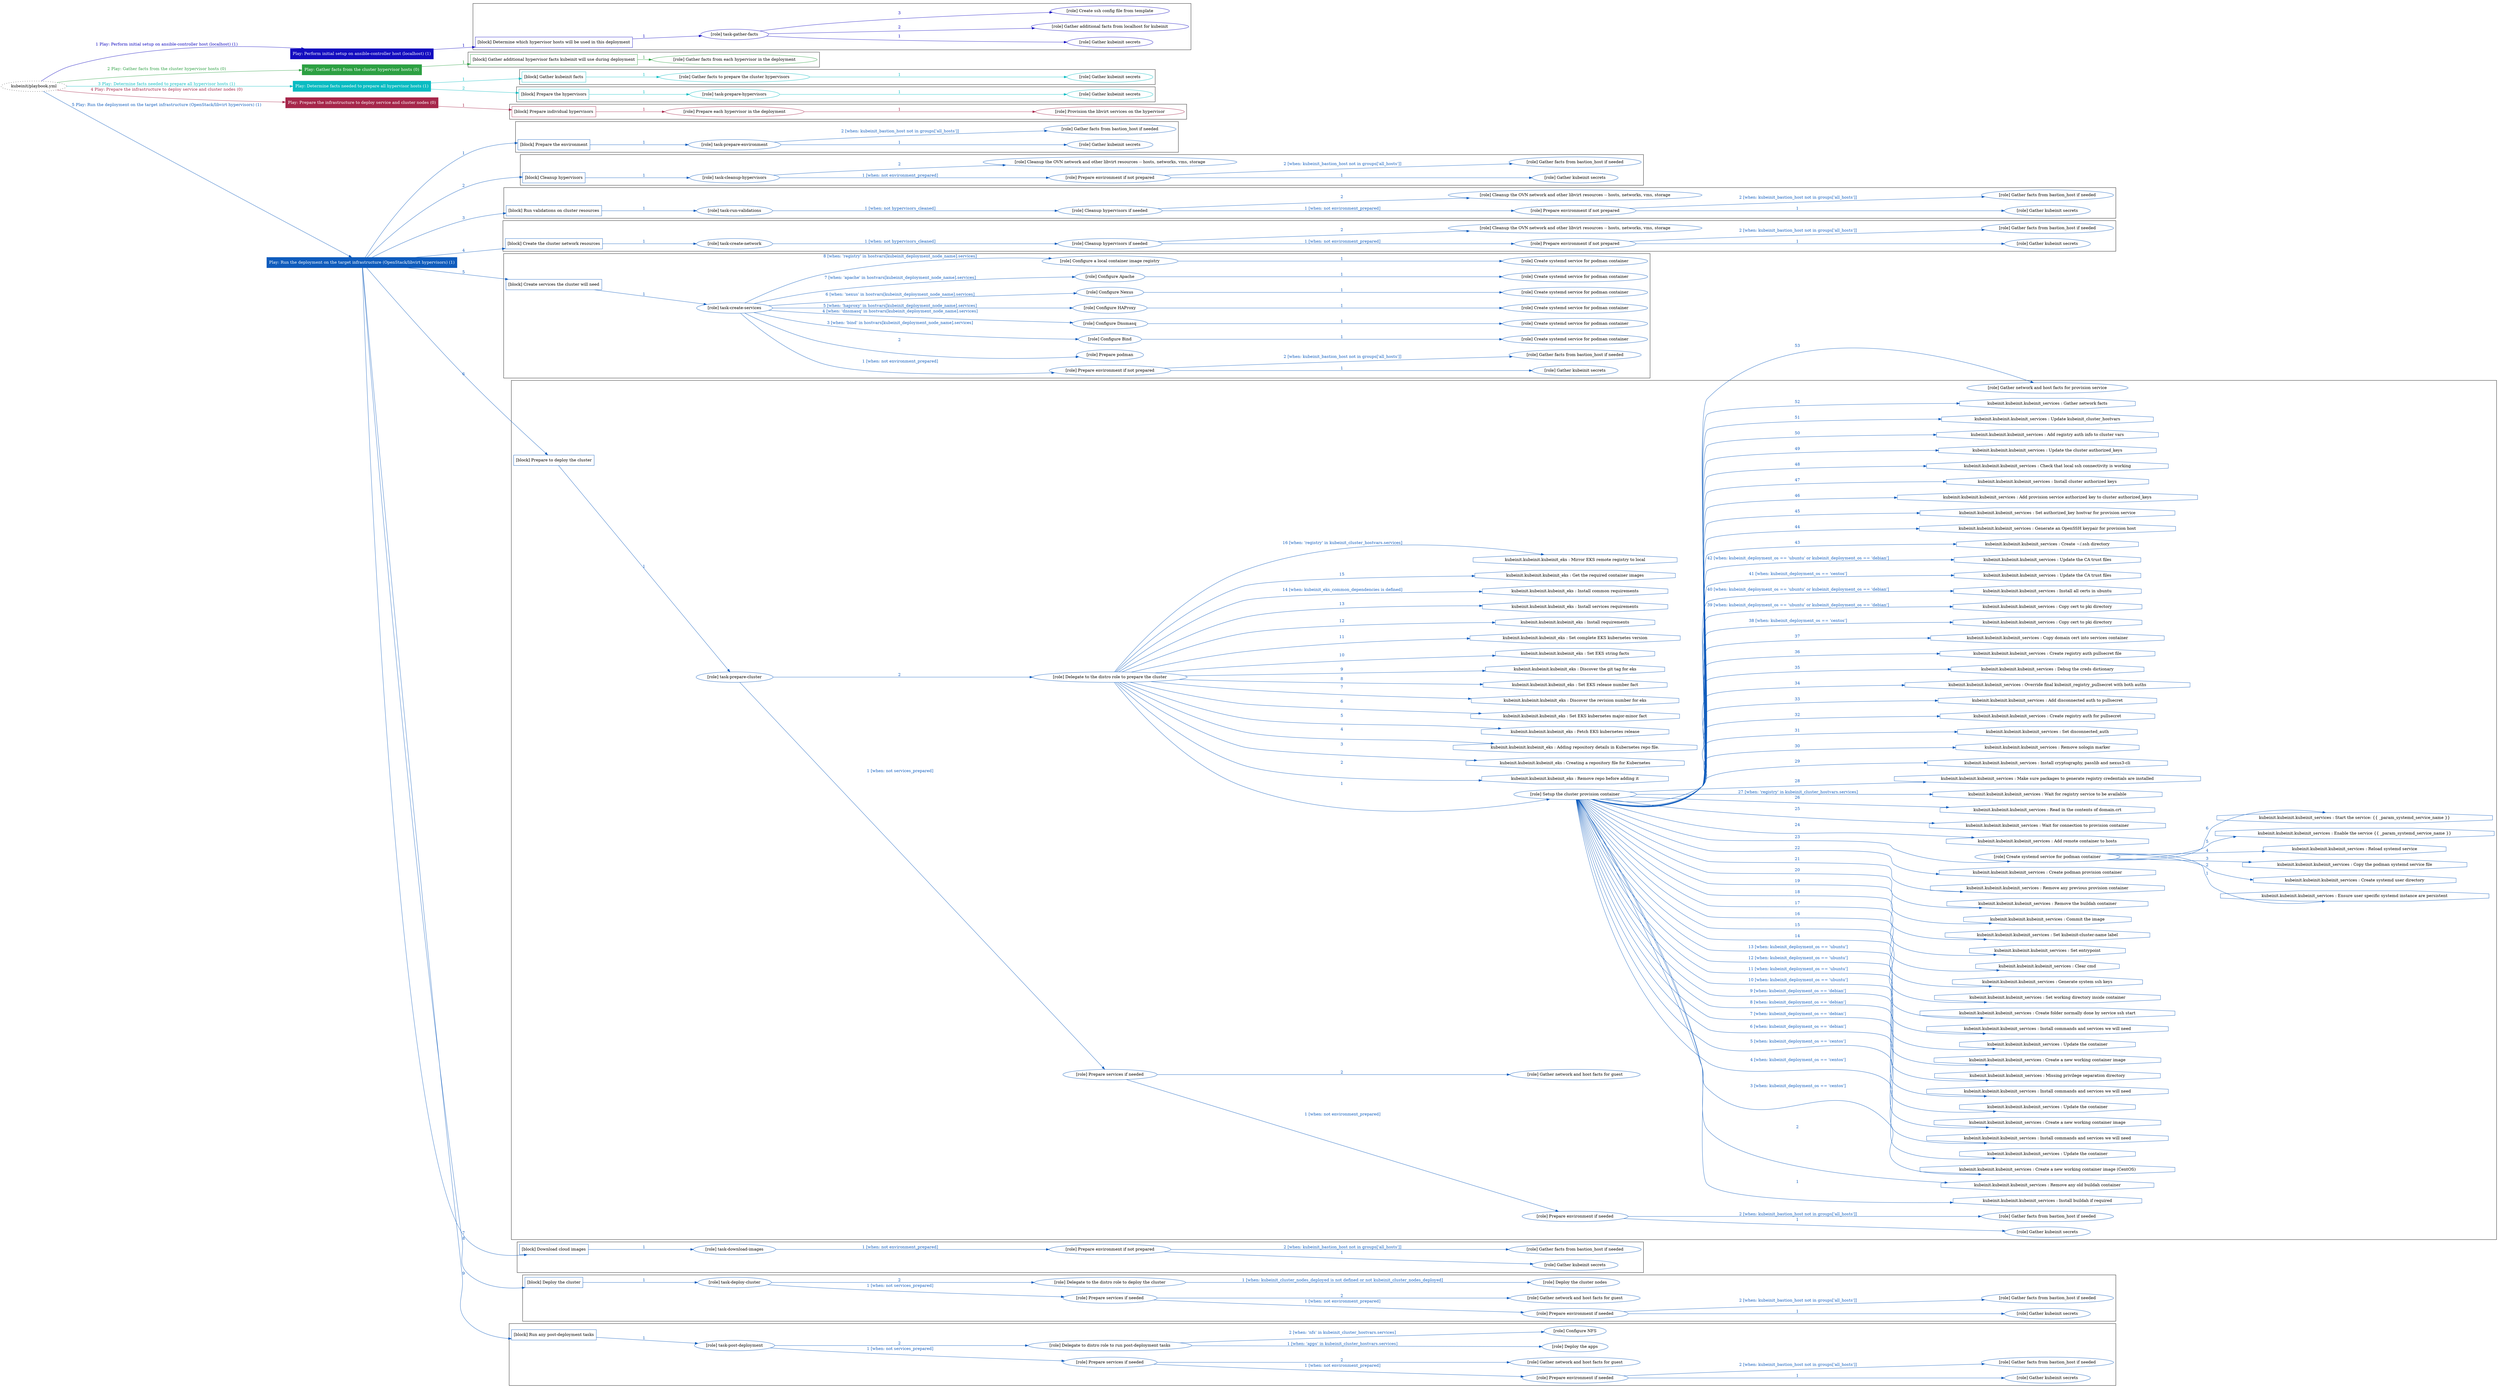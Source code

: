 digraph {
	graph [concentrate=true ordering=in rankdir=LR ratio=fill]
	edge [esep=5 sep=10]
	"kubeinit/playbook.yml" [URL="/home/runner/work/kubeinit/kubeinit/kubeinit/playbook.yml" id=playbook_f0fb5650 style=dotted]
	"kubeinit/playbook.yml" -> play_09584fab [label="1 Play: Perform initial setup on ansible-controller host (localhost) (1)" color="#130cc0" fontcolor="#130cc0" id=edge_play_09584fab labeltooltip="1 Play: Perform initial setup on ansible-controller host (localhost) (1)" tooltip="1 Play: Perform initial setup on ansible-controller host (localhost) (1)"]
	subgraph "Play: Perform initial setup on ansible-controller host (localhost) (1)" {
		play_09584fab [label="Play: Perform initial setup on ansible-controller host (localhost) (1)" URL="/home/runner/work/kubeinit/kubeinit/kubeinit/playbook.yml" color="#130cc0" fontcolor="#ffffff" id=play_09584fab shape=box style=filled tooltip=localhost]
		play_09584fab -> block_5a40916e [label=1 color="#130cc0" fontcolor="#130cc0" id=edge_block_5a40916e labeltooltip=1 tooltip=1]
		subgraph cluster_block_5a40916e {
			block_5a40916e [label="[block] Determine which hypervisor hosts will be used in this deployment" URL="/home/runner/work/kubeinit/kubeinit/kubeinit/playbook.yml" color="#130cc0" id=block_5a40916e labeltooltip="Determine which hypervisor hosts will be used in this deployment" shape=box tooltip="Determine which hypervisor hosts will be used in this deployment"]
			block_5a40916e -> role_a0f57c85 [label="1 " color="#130cc0" fontcolor="#130cc0" id=edge_role_a0f57c85 labeltooltip="1 " tooltip="1 "]
			subgraph "task-gather-facts" {
				role_a0f57c85 [label="[role] task-gather-facts" URL="/home/runner/work/kubeinit/kubeinit/kubeinit/playbook.yml" color="#130cc0" id=role_a0f57c85 tooltip="task-gather-facts"]
				role_a0f57c85 -> role_1c0bb069 [label="1 " color="#130cc0" fontcolor="#130cc0" id=edge_role_1c0bb069 labeltooltip="1 " tooltip="1 "]
				subgraph "Gather kubeinit secrets" {
					role_1c0bb069 [label="[role] Gather kubeinit secrets" URL="/home/runner/.ansible/collections/ansible_collections/kubeinit/kubeinit/roles/kubeinit_prepare/tasks/build_hypervisors_group.yml" color="#130cc0" id=role_1c0bb069 tooltip="Gather kubeinit secrets"]
				}
				role_a0f57c85 -> role_f4e8bb77 [label="2 " color="#130cc0" fontcolor="#130cc0" id=edge_role_f4e8bb77 labeltooltip="2 " tooltip="2 "]
				subgraph "Gather additional facts from localhost for kubeinit" {
					role_f4e8bb77 [label="[role] Gather additional facts from localhost for kubeinit" URL="/home/runner/.ansible/collections/ansible_collections/kubeinit/kubeinit/roles/kubeinit_prepare/tasks/build_hypervisors_group.yml" color="#130cc0" id=role_f4e8bb77 tooltip="Gather additional facts from localhost for kubeinit"]
				}
				role_a0f57c85 -> role_02ffd8ef [label="3 " color="#130cc0" fontcolor="#130cc0" id=edge_role_02ffd8ef labeltooltip="3 " tooltip="3 "]
				subgraph "Create ssh config file from template" {
					role_02ffd8ef [label="[role] Create ssh config file from template" URL="/home/runner/.ansible/collections/ansible_collections/kubeinit/kubeinit/roles/kubeinit_prepare/tasks/build_hypervisors_group.yml" color="#130cc0" id=role_02ffd8ef tooltip="Create ssh config file from template"]
				}
			}
		}
	}
	"kubeinit/playbook.yml" -> play_bbfbd81a [label="2 Play: Gather facts from the cluster hypervisor hosts (0)" color="#2ca042" fontcolor="#2ca042" id=edge_play_bbfbd81a labeltooltip="2 Play: Gather facts from the cluster hypervisor hosts (0)" tooltip="2 Play: Gather facts from the cluster hypervisor hosts (0)"]
	subgraph "Play: Gather facts from the cluster hypervisor hosts (0)" {
		play_bbfbd81a [label="Play: Gather facts from the cluster hypervisor hosts (0)" URL="/home/runner/work/kubeinit/kubeinit/kubeinit/playbook.yml" color="#2ca042" fontcolor="#ffffff" id=play_bbfbd81a shape=box style=filled tooltip="Play: Gather facts from the cluster hypervisor hosts (0)"]
		play_bbfbd81a -> block_6993191a [label=1 color="#2ca042" fontcolor="#2ca042" id=edge_block_6993191a labeltooltip=1 tooltip=1]
		subgraph cluster_block_6993191a {
			block_6993191a [label="[block] Gather additional hypervisor facts kubeinit will use during deployment" URL="/home/runner/work/kubeinit/kubeinit/kubeinit/playbook.yml" color="#2ca042" id=block_6993191a labeltooltip="Gather additional hypervisor facts kubeinit will use during deployment" shape=box tooltip="Gather additional hypervisor facts kubeinit will use during deployment"]
			block_6993191a -> role_7b9c32ba [label="1 " color="#2ca042" fontcolor="#2ca042" id=edge_role_7b9c32ba labeltooltip="1 " tooltip="1 "]
			subgraph "Gather facts from each hypervisor in the deployment" {
				role_7b9c32ba [label="[role] Gather facts from each hypervisor in the deployment" URL="/home/runner/work/kubeinit/kubeinit/kubeinit/playbook.yml" color="#2ca042" id=role_7b9c32ba tooltip="Gather facts from each hypervisor in the deployment"]
			}
		}
	}
	"kubeinit/playbook.yml" -> play_25c43723 [label="3 Play: Determine facts needed to prepare all hypervisor hosts (1)" color="#0abcc2" fontcolor="#0abcc2" id=edge_play_25c43723 labeltooltip="3 Play: Determine facts needed to prepare all hypervisor hosts (1)" tooltip="3 Play: Determine facts needed to prepare all hypervisor hosts (1)"]
	subgraph "Play: Determine facts needed to prepare all hypervisor hosts (1)" {
		play_25c43723 [label="Play: Determine facts needed to prepare all hypervisor hosts (1)" URL="/home/runner/work/kubeinit/kubeinit/kubeinit/playbook.yml" color="#0abcc2" fontcolor="#ffffff" id=play_25c43723 shape=box style=filled tooltip=localhost]
		play_25c43723 -> block_9e2af7ef [label=1 color="#0abcc2" fontcolor="#0abcc2" id=edge_block_9e2af7ef labeltooltip=1 tooltip=1]
		subgraph cluster_block_9e2af7ef {
			block_9e2af7ef [label="[block] Gather kubeinit facts" URL="/home/runner/work/kubeinit/kubeinit/kubeinit/playbook.yml" color="#0abcc2" id=block_9e2af7ef labeltooltip="Gather kubeinit facts" shape=box tooltip="Gather kubeinit facts"]
			block_9e2af7ef -> role_9e0167b4 [label="1 " color="#0abcc2" fontcolor="#0abcc2" id=edge_role_9e0167b4 labeltooltip="1 " tooltip="1 "]
			subgraph "Gather facts to prepare the cluster hypervisors" {
				role_9e0167b4 [label="[role] Gather facts to prepare the cluster hypervisors" URL="/home/runner/work/kubeinit/kubeinit/kubeinit/playbook.yml" color="#0abcc2" id=role_9e0167b4 tooltip="Gather facts to prepare the cluster hypervisors"]
				role_9e0167b4 -> role_69af486f [label="1 " color="#0abcc2" fontcolor="#0abcc2" id=edge_role_69af486f labeltooltip="1 " tooltip="1 "]
				subgraph "Gather kubeinit secrets" {
					role_69af486f [label="[role] Gather kubeinit secrets" URL="/home/runner/.ansible/collections/ansible_collections/kubeinit/kubeinit/roles/kubeinit_prepare/tasks/gather_kubeinit_facts.yml" color="#0abcc2" id=role_69af486f tooltip="Gather kubeinit secrets"]
				}
			}
		}
		play_25c43723 -> block_3aba4909 [label=2 color="#0abcc2" fontcolor="#0abcc2" id=edge_block_3aba4909 labeltooltip=2 tooltip=2]
		subgraph cluster_block_3aba4909 {
			block_3aba4909 [label="[block] Prepare the hypervisors" URL="/home/runner/work/kubeinit/kubeinit/kubeinit/playbook.yml" color="#0abcc2" id=block_3aba4909 labeltooltip="Prepare the hypervisors" shape=box tooltip="Prepare the hypervisors"]
			block_3aba4909 -> role_ec351d7b [label="1 " color="#0abcc2" fontcolor="#0abcc2" id=edge_role_ec351d7b labeltooltip="1 " tooltip="1 "]
			subgraph "task-prepare-hypervisors" {
				role_ec351d7b [label="[role] task-prepare-hypervisors" URL="/home/runner/work/kubeinit/kubeinit/kubeinit/playbook.yml" color="#0abcc2" id=role_ec351d7b tooltip="task-prepare-hypervisors"]
				role_ec351d7b -> role_08898e88 [label="1 " color="#0abcc2" fontcolor="#0abcc2" id=edge_role_08898e88 labeltooltip="1 " tooltip="1 "]
				subgraph "Gather kubeinit secrets" {
					role_08898e88 [label="[role] Gather kubeinit secrets" URL="/home/runner/.ansible/collections/ansible_collections/kubeinit/kubeinit/roles/kubeinit_prepare/tasks/gather_kubeinit_facts.yml" color="#0abcc2" id=role_08898e88 tooltip="Gather kubeinit secrets"]
				}
			}
		}
	}
	"kubeinit/playbook.yml" -> play_27185678 [label="4 Play: Prepare the infrastructure to deploy service and cluster nodes (0)" color="#a6264a" fontcolor="#a6264a" id=edge_play_27185678 labeltooltip="4 Play: Prepare the infrastructure to deploy service and cluster nodes (0)" tooltip="4 Play: Prepare the infrastructure to deploy service and cluster nodes (0)"]
	subgraph "Play: Prepare the infrastructure to deploy service and cluster nodes (0)" {
		play_27185678 [label="Play: Prepare the infrastructure to deploy service and cluster nodes (0)" URL="/home/runner/work/kubeinit/kubeinit/kubeinit/playbook.yml" color="#a6264a" fontcolor="#ffffff" id=play_27185678 shape=box style=filled tooltip="Play: Prepare the infrastructure to deploy service and cluster nodes (0)"]
		play_27185678 -> block_a4a8149b [label=1 color="#a6264a" fontcolor="#a6264a" id=edge_block_a4a8149b labeltooltip=1 tooltip=1]
		subgraph cluster_block_a4a8149b {
			block_a4a8149b [label="[block] Prepare individual hypervisors" URL="/home/runner/work/kubeinit/kubeinit/kubeinit/playbook.yml" color="#a6264a" id=block_a4a8149b labeltooltip="Prepare individual hypervisors" shape=box tooltip="Prepare individual hypervisors"]
			block_a4a8149b -> role_cf12b4ed [label="1 " color="#a6264a" fontcolor="#a6264a" id=edge_role_cf12b4ed labeltooltip="1 " tooltip="1 "]
			subgraph "Prepare each hypervisor in the deployment" {
				role_cf12b4ed [label="[role] Prepare each hypervisor in the deployment" URL="/home/runner/work/kubeinit/kubeinit/kubeinit/playbook.yml" color="#a6264a" id=role_cf12b4ed tooltip="Prepare each hypervisor in the deployment"]
				role_cf12b4ed -> role_15d29dfe [label="1 " color="#a6264a" fontcolor="#a6264a" id=edge_role_15d29dfe labeltooltip="1 " tooltip="1 "]
				subgraph "Provision the libvirt services on the hypervisor" {
					role_15d29dfe [label="[role] Provision the libvirt services on the hypervisor" URL="/home/runner/.ansible/collections/ansible_collections/kubeinit/kubeinit/roles/kubeinit_prepare/tasks/prepare_hypervisor.yml" color="#a6264a" id=role_15d29dfe tooltip="Provision the libvirt services on the hypervisor"]
				}
			}
		}
	}
	"kubeinit/playbook.yml" -> play_616c812d [label="5 Play: Run the deployment on the target infrastructure (OpenStack/libvirt hypervisors) (1)" color="#0f5cbd" fontcolor="#0f5cbd" id=edge_play_616c812d labeltooltip="5 Play: Run the deployment on the target infrastructure (OpenStack/libvirt hypervisors) (1)" tooltip="5 Play: Run the deployment on the target infrastructure (OpenStack/libvirt hypervisors) (1)"]
	subgraph "Play: Run the deployment on the target infrastructure (OpenStack/libvirt hypervisors) (1)" {
		play_616c812d [label="Play: Run the deployment on the target infrastructure (OpenStack/libvirt hypervisors) (1)" URL="/home/runner/work/kubeinit/kubeinit/kubeinit/playbook.yml" color="#0f5cbd" fontcolor="#ffffff" id=play_616c812d shape=box style=filled tooltip=localhost]
		play_616c812d -> block_f33eca10 [label=1 color="#0f5cbd" fontcolor="#0f5cbd" id=edge_block_f33eca10 labeltooltip=1 tooltip=1]
		subgraph cluster_block_f33eca10 {
			block_f33eca10 [label="[block] Prepare the environment" URL="/home/runner/work/kubeinit/kubeinit/kubeinit/playbook.yml" color="#0f5cbd" id=block_f33eca10 labeltooltip="Prepare the environment" shape=box tooltip="Prepare the environment"]
			block_f33eca10 -> role_a6849693 [label="1 " color="#0f5cbd" fontcolor="#0f5cbd" id=edge_role_a6849693 labeltooltip="1 " tooltip="1 "]
			subgraph "task-prepare-environment" {
				role_a6849693 [label="[role] task-prepare-environment" URL="/home/runner/work/kubeinit/kubeinit/kubeinit/playbook.yml" color="#0f5cbd" id=role_a6849693 tooltip="task-prepare-environment"]
				role_a6849693 -> role_0e5c2e61 [label="1 " color="#0f5cbd" fontcolor="#0f5cbd" id=edge_role_0e5c2e61 labeltooltip="1 " tooltip="1 "]
				subgraph "Gather kubeinit secrets" {
					role_0e5c2e61 [label="[role] Gather kubeinit secrets" URL="/home/runner/.ansible/collections/ansible_collections/kubeinit/kubeinit/roles/kubeinit_prepare/tasks/gather_kubeinit_facts.yml" color="#0f5cbd" id=role_0e5c2e61 tooltip="Gather kubeinit secrets"]
				}
				role_a6849693 -> role_fd99f084 [label="2 [when: kubeinit_bastion_host not in groups['all_hosts']]" color="#0f5cbd" fontcolor="#0f5cbd" id=edge_role_fd99f084 labeltooltip="2 [when: kubeinit_bastion_host not in groups['all_hosts']]" tooltip="2 [when: kubeinit_bastion_host not in groups['all_hosts']]"]
				subgraph "Gather facts from bastion_host if needed" {
					role_fd99f084 [label="[role] Gather facts from bastion_host if needed" URL="/home/runner/.ansible/collections/ansible_collections/kubeinit/kubeinit/roles/kubeinit_prepare/tasks/main.yml" color="#0f5cbd" id=role_fd99f084 tooltip="Gather facts from bastion_host if needed"]
				}
			}
		}
		play_616c812d -> block_98c0032a [label=2 color="#0f5cbd" fontcolor="#0f5cbd" id=edge_block_98c0032a labeltooltip=2 tooltip=2]
		subgraph cluster_block_98c0032a {
			block_98c0032a [label="[block] Cleanup hypervisors" URL="/home/runner/work/kubeinit/kubeinit/kubeinit/playbook.yml" color="#0f5cbd" id=block_98c0032a labeltooltip="Cleanup hypervisors" shape=box tooltip="Cleanup hypervisors"]
			block_98c0032a -> role_bd8221f5 [label="1 " color="#0f5cbd" fontcolor="#0f5cbd" id=edge_role_bd8221f5 labeltooltip="1 " tooltip="1 "]
			subgraph "task-cleanup-hypervisors" {
				role_bd8221f5 [label="[role] task-cleanup-hypervisors" URL="/home/runner/work/kubeinit/kubeinit/kubeinit/playbook.yml" color="#0f5cbd" id=role_bd8221f5 tooltip="task-cleanup-hypervisors"]
				role_bd8221f5 -> role_ef197537 [label="1 [when: not environment_prepared]" color="#0f5cbd" fontcolor="#0f5cbd" id=edge_role_ef197537 labeltooltip="1 [when: not environment_prepared]" tooltip="1 [when: not environment_prepared]"]
				subgraph "Prepare environment if not prepared" {
					role_ef197537 [label="[role] Prepare environment if not prepared" URL="/home/runner/.ansible/collections/ansible_collections/kubeinit/kubeinit/roles/kubeinit_libvirt/tasks/cleanup_hypervisors.yml" color="#0f5cbd" id=role_ef197537 tooltip="Prepare environment if not prepared"]
					role_ef197537 -> role_db294047 [label="1 " color="#0f5cbd" fontcolor="#0f5cbd" id=edge_role_db294047 labeltooltip="1 " tooltip="1 "]
					subgraph "Gather kubeinit secrets" {
						role_db294047 [label="[role] Gather kubeinit secrets" URL="/home/runner/.ansible/collections/ansible_collections/kubeinit/kubeinit/roles/kubeinit_prepare/tasks/gather_kubeinit_facts.yml" color="#0f5cbd" id=role_db294047 tooltip="Gather kubeinit secrets"]
					}
					role_ef197537 -> role_cd3c95cb [label="2 [when: kubeinit_bastion_host not in groups['all_hosts']]" color="#0f5cbd" fontcolor="#0f5cbd" id=edge_role_cd3c95cb labeltooltip="2 [when: kubeinit_bastion_host not in groups['all_hosts']]" tooltip="2 [when: kubeinit_bastion_host not in groups['all_hosts']]"]
					subgraph "Gather facts from bastion_host if needed" {
						role_cd3c95cb [label="[role] Gather facts from bastion_host if needed" URL="/home/runner/.ansible/collections/ansible_collections/kubeinit/kubeinit/roles/kubeinit_prepare/tasks/main.yml" color="#0f5cbd" id=role_cd3c95cb tooltip="Gather facts from bastion_host if needed"]
					}
				}
				role_bd8221f5 -> role_1aeec965 [label="2 " color="#0f5cbd" fontcolor="#0f5cbd" id=edge_role_1aeec965 labeltooltip="2 " tooltip="2 "]
				subgraph "Cleanup the OVN network and other libvirt resources -- hosts, networks, vms, storage" {
					role_1aeec965 [label="[role] Cleanup the OVN network and other libvirt resources -- hosts, networks, vms, storage" URL="/home/runner/.ansible/collections/ansible_collections/kubeinit/kubeinit/roles/kubeinit_libvirt/tasks/cleanup_hypervisors.yml" color="#0f5cbd" id=role_1aeec965 tooltip="Cleanup the OVN network and other libvirt resources -- hosts, networks, vms, storage"]
				}
			}
		}
		play_616c812d -> block_1bbb69be [label=3 color="#0f5cbd" fontcolor="#0f5cbd" id=edge_block_1bbb69be labeltooltip=3 tooltip=3]
		subgraph cluster_block_1bbb69be {
			block_1bbb69be [label="[block] Run validations on cluster resources" URL="/home/runner/work/kubeinit/kubeinit/kubeinit/playbook.yml" color="#0f5cbd" id=block_1bbb69be labeltooltip="Run validations on cluster resources" shape=box tooltip="Run validations on cluster resources"]
			block_1bbb69be -> role_44cd533b [label="1 " color="#0f5cbd" fontcolor="#0f5cbd" id=edge_role_44cd533b labeltooltip="1 " tooltip="1 "]
			subgraph "task-run-validations" {
				role_44cd533b [label="[role] task-run-validations" URL="/home/runner/work/kubeinit/kubeinit/kubeinit/playbook.yml" color="#0f5cbd" id=role_44cd533b tooltip="task-run-validations"]
				role_44cd533b -> role_d549b96a [label="1 [when: not hypervisors_cleaned]" color="#0f5cbd" fontcolor="#0f5cbd" id=edge_role_d549b96a labeltooltip="1 [when: not hypervisors_cleaned]" tooltip="1 [when: not hypervisors_cleaned]"]
				subgraph "Cleanup hypervisors if needed" {
					role_d549b96a [label="[role] Cleanup hypervisors if needed" URL="/home/runner/.ansible/collections/ansible_collections/kubeinit/kubeinit/roles/kubeinit_validations/tasks/main.yml" color="#0f5cbd" id=role_d549b96a tooltip="Cleanup hypervisors if needed"]
					role_d549b96a -> role_822b950e [label="1 [when: not environment_prepared]" color="#0f5cbd" fontcolor="#0f5cbd" id=edge_role_822b950e labeltooltip="1 [when: not environment_prepared]" tooltip="1 [when: not environment_prepared]"]
					subgraph "Prepare environment if not prepared" {
						role_822b950e [label="[role] Prepare environment if not prepared" URL="/home/runner/.ansible/collections/ansible_collections/kubeinit/kubeinit/roles/kubeinit_libvirt/tasks/cleanup_hypervisors.yml" color="#0f5cbd" id=role_822b950e tooltip="Prepare environment if not prepared"]
						role_822b950e -> role_378b369a [label="1 " color="#0f5cbd" fontcolor="#0f5cbd" id=edge_role_378b369a labeltooltip="1 " tooltip="1 "]
						subgraph "Gather kubeinit secrets" {
							role_378b369a [label="[role] Gather kubeinit secrets" URL="/home/runner/.ansible/collections/ansible_collections/kubeinit/kubeinit/roles/kubeinit_prepare/tasks/gather_kubeinit_facts.yml" color="#0f5cbd" id=role_378b369a tooltip="Gather kubeinit secrets"]
						}
						role_822b950e -> role_5bfd02d4 [label="2 [when: kubeinit_bastion_host not in groups['all_hosts']]" color="#0f5cbd" fontcolor="#0f5cbd" id=edge_role_5bfd02d4 labeltooltip="2 [when: kubeinit_bastion_host not in groups['all_hosts']]" tooltip="2 [when: kubeinit_bastion_host not in groups['all_hosts']]"]
						subgraph "Gather facts from bastion_host if needed" {
							role_5bfd02d4 [label="[role] Gather facts from bastion_host if needed" URL="/home/runner/.ansible/collections/ansible_collections/kubeinit/kubeinit/roles/kubeinit_prepare/tasks/main.yml" color="#0f5cbd" id=role_5bfd02d4 tooltip="Gather facts from bastion_host if needed"]
						}
					}
					role_d549b96a -> role_5b4ef7e9 [label="2 " color="#0f5cbd" fontcolor="#0f5cbd" id=edge_role_5b4ef7e9 labeltooltip="2 " tooltip="2 "]
					subgraph "Cleanup the OVN network and other libvirt resources -- hosts, networks, vms, storage" {
						role_5b4ef7e9 [label="[role] Cleanup the OVN network and other libvirt resources -- hosts, networks, vms, storage" URL="/home/runner/.ansible/collections/ansible_collections/kubeinit/kubeinit/roles/kubeinit_libvirt/tasks/cleanup_hypervisors.yml" color="#0f5cbd" id=role_5b4ef7e9 tooltip="Cleanup the OVN network and other libvirt resources -- hosts, networks, vms, storage"]
					}
				}
			}
		}
		play_616c812d -> block_920ef1c6 [label=4 color="#0f5cbd" fontcolor="#0f5cbd" id=edge_block_920ef1c6 labeltooltip=4 tooltip=4]
		subgraph cluster_block_920ef1c6 {
			block_920ef1c6 [label="[block] Create the cluster network resources" URL="/home/runner/work/kubeinit/kubeinit/kubeinit/playbook.yml" color="#0f5cbd" id=block_920ef1c6 labeltooltip="Create the cluster network resources" shape=box tooltip="Create the cluster network resources"]
			block_920ef1c6 -> role_8d76490d [label="1 " color="#0f5cbd" fontcolor="#0f5cbd" id=edge_role_8d76490d labeltooltip="1 " tooltip="1 "]
			subgraph "task-create-network" {
				role_8d76490d [label="[role] task-create-network" URL="/home/runner/work/kubeinit/kubeinit/kubeinit/playbook.yml" color="#0f5cbd" id=role_8d76490d tooltip="task-create-network"]
				role_8d76490d -> role_b2148d89 [label="1 [when: not hypervisors_cleaned]" color="#0f5cbd" fontcolor="#0f5cbd" id=edge_role_b2148d89 labeltooltip="1 [when: not hypervisors_cleaned]" tooltip="1 [when: not hypervisors_cleaned]"]
				subgraph "Cleanup hypervisors if needed" {
					role_b2148d89 [label="[role] Cleanup hypervisors if needed" URL="/home/runner/.ansible/collections/ansible_collections/kubeinit/kubeinit/roles/kubeinit_libvirt/tasks/create_network.yml" color="#0f5cbd" id=role_b2148d89 tooltip="Cleanup hypervisors if needed"]
					role_b2148d89 -> role_359bd2f7 [label="1 [when: not environment_prepared]" color="#0f5cbd" fontcolor="#0f5cbd" id=edge_role_359bd2f7 labeltooltip="1 [when: not environment_prepared]" tooltip="1 [when: not environment_prepared]"]
					subgraph "Prepare environment if not prepared" {
						role_359bd2f7 [label="[role] Prepare environment if not prepared" URL="/home/runner/.ansible/collections/ansible_collections/kubeinit/kubeinit/roles/kubeinit_libvirt/tasks/cleanup_hypervisors.yml" color="#0f5cbd" id=role_359bd2f7 tooltip="Prepare environment if not prepared"]
						role_359bd2f7 -> role_df4b5643 [label="1 " color="#0f5cbd" fontcolor="#0f5cbd" id=edge_role_df4b5643 labeltooltip="1 " tooltip="1 "]
						subgraph "Gather kubeinit secrets" {
							role_df4b5643 [label="[role] Gather kubeinit secrets" URL="/home/runner/.ansible/collections/ansible_collections/kubeinit/kubeinit/roles/kubeinit_prepare/tasks/gather_kubeinit_facts.yml" color="#0f5cbd" id=role_df4b5643 tooltip="Gather kubeinit secrets"]
						}
						role_359bd2f7 -> role_a693abdf [label="2 [when: kubeinit_bastion_host not in groups['all_hosts']]" color="#0f5cbd" fontcolor="#0f5cbd" id=edge_role_a693abdf labeltooltip="2 [when: kubeinit_bastion_host not in groups['all_hosts']]" tooltip="2 [when: kubeinit_bastion_host not in groups['all_hosts']]"]
						subgraph "Gather facts from bastion_host if needed" {
							role_a693abdf [label="[role] Gather facts from bastion_host if needed" URL="/home/runner/.ansible/collections/ansible_collections/kubeinit/kubeinit/roles/kubeinit_prepare/tasks/main.yml" color="#0f5cbd" id=role_a693abdf tooltip="Gather facts from bastion_host if needed"]
						}
					}
					role_b2148d89 -> role_500b5fd5 [label="2 " color="#0f5cbd" fontcolor="#0f5cbd" id=edge_role_500b5fd5 labeltooltip="2 " tooltip="2 "]
					subgraph "Cleanup the OVN network and other libvirt resources -- hosts, networks, vms, storage" {
						role_500b5fd5 [label="[role] Cleanup the OVN network and other libvirt resources -- hosts, networks, vms, storage" URL="/home/runner/.ansible/collections/ansible_collections/kubeinit/kubeinit/roles/kubeinit_libvirt/tasks/cleanup_hypervisors.yml" color="#0f5cbd" id=role_500b5fd5 tooltip="Cleanup the OVN network and other libvirt resources -- hosts, networks, vms, storage"]
					}
				}
			}
		}
		play_616c812d -> block_a0a6e9be [label=5 color="#0f5cbd" fontcolor="#0f5cbd" id=edge_block_a0a6e9be labeltooltip=5 tooltip=5]
		subgraph cluster_block_a0a6e9be {
			block_a0a6e9be [label="[block] Create services the cluster will need" URL="/home/runner/work/kubeinit/kubeinit/kubeinit/playbook.yml" color="#0f5cbd" id=block_a0a6e9be labeltooltip="Create services the cluster will need" shape=box tooltip="Create services the cluster will need"]
			block_a0a6e9be -> role_46da8c8b [label="1 " color="#0f5cbd" fontcolor="#0f5cbd" id=edge_role_46da8c8b labeltooltip="1 " tooltip="1 "]
			subgraph "task-create-services" {
				role_46da8c8b [label="[role] task-create-services" URL="/home/runner/work/kubeinit/kubeinit/kubeinit/playbook.yml" color="#0f5cbd" id=role_46da8c8b tooltip="task-create-services"]
				role_46da8c8b -> role_e50782b3 [label="1 [when: not environment_prepared]" color="#0f5cbd" fontcolor="#0f5cbd" id=edge_role_e50782b3 labeltooltip="1 [when: not environment_prepared]" tooltip="1 [when: not environment_prepared]"]
				subgraph "Prepare environment if not prepared" {
					role_e50782b3 [label="[role] Prepare environment if not prepared" URL="/home/runner/.ansible/collections/ansible_collections/kubeinit/kubeinit/roles/kubeinit_services/tasks/main.yml" color="#0f5cbd" id=role_e50782b3 tooltip="Prepare environment if not prepared"]
					role_e50782b3 -> role_373c06c6 [label="1 " color="#0f5cbd" fontcolor="#0f5cbd" id=edge_role_373c06c6 labeltooltip="1 " tooltip="1 "]
					subgraph "Gather kubeinit secrets" {
						role_373c06c6 [label="[role] Gather kubeinit secrets" URL="/home/runner/.ansible/collections/ansible_collections/kubeinit/kubeinit/roles/kubeinit_prepare/tasks/gather_kubeinit_facts.yml" color="#0f5cbd" id=role_373c06c6 tooltip="Gather kubeinit secrets"]
					}
					role_e50782b3 -> role_3d2730ce [label="2 [when: kubeinit_bastion_host not in groups['all_hosts']]" color="#0f5cbd" fontcolor="#0f5cbd" id=edge_role_3d2730ce labeltooltip="2 [when: kubeinit_bastion_host not in groups['all_hosts']]" tooltip="2 [when: kubeinit_bastion_host not in groups['all_hosts']]"]
					subgraph "Gather facts from bastion_host if needed" {
						role_3d2730ce [label="[role] Gather facts from bastion_host if needed" URL="/home/runner/.ansible/collections/ansible_collections/kubeinit/kubeinit/roles/kubeinit_prepare/tasks/main.yml" color="#0f5cbd" id=role_3d2730ce tooltip="Gather facts from bastion_host if needed"]
					}
				}
				role_46da8c8b -> role_0fe3fbd2 [label="2 " color="#0f5cbd" fontcolor="#0f5cbd" id=edge_role_0fe3fbd2 labeltooltip="2 " tooltip="2 "]
				subgraph "Prepare podman" {
					role_0fe3fbd2 [label="[role] Prepare podman" URL="/home/runner/.ansible/collections/ansible_collections/kubeinit/kubeinit/roles/kubeinit_services/tasks/00_create_service_pod.yml" color="#0f5cbd" id=role_0fe3fbd2 tooltip="Prepare podman"]
				}
				role_46da8c8b -> role_52a8e11a [label="3 [when: 'bind' in hostvars[kubeinit_deployment_node_name].services]" color="#0f5cbd" fontcolor="#0f5cbd" id=edge_role_52a8e11a labeltooltip="3 [when: 'bind' in hostvars[kubeinit_deployment_node_name].services]" tooltip="3 [when: 'bind' in hostvars[kubeinit_deployment_node_name].services]"]
				subgraph "Configure Bind" {
					role_52a8e11a [label="[role] Configure Bind" URL="/home/runner/.ansible/collections/ansible_collections/kubeinit/kubeinit/roles/kubeinit_services/tasks/start_services_containers.yml" color="#0f5cbd" id=role_52a8e11a tooltip="Configure Bind"]
					role_52a8e11a -> role_15282425 [label="1 " color="#0f5cbd" fontcolor="#0f5cbd" id=edge_role_15282425 labeltooltip="1 " tooltip="1 "]
					subgraph "Create systemd service for podman container" {
						role_15282425 [label="[role] Create systemd service for podman container" URL="/home/runner/.ansible/collections/ansible_collections/kubeinit/kubeinit/roles/kubeinit_bind/tasks/main.yml" color="#0f5cbd" id=role_15282425 tooltip="Create systemd service for podman container"]
					}
				}
				role_46da8c8b -> role_80581808 [label="4 [when: 'dnsmasq' in hostvars[kubeinit_deployment_node_name].services]" color="#0f5cbd" fontcolor="#0f5cbd" id=edge_role_80581808 labeltooltip="4 [when: 'dnsmasq' in hostvars[kubeinit_deployment_node_name].services]" tooltip="4 [when: 'dnsmasq' in hostvars[kubeinit_deployment_node_name].services]"]
				subgraph "Configure Dnsmasq" {
					role_80581808 [label="[role] Configure Dnsmasq" URL="/home/runner/.ansible/collections/ansible_collections/kubeinit/kubeinit/roles/kubeinit_services/tasks/start_services_containers.yml" color="#0f5cbd" id=role_80581808 tooltip="Configure Dnsmasq"]
					role_80581808 -> role_4598b00e [label="1 " color="#0f5cbd" fontcolor="#0f5cbd" id=edge_role_4598b00e labeltooltip="1 " tooltip="1 "]
					subgraph "Create systemd service for podman container" {
						role_4598b00e [label="[role] Create systemd service for podman container" URL="/home/runner/.ansible/collections/ansible_collections/kubeinit/kubeinit/roles/kubeinit_dnsmasq/tasks/main.yml" color="#0f5cbd" id=role_4598b00e tooltip="Create systemd service for podman container"]
					}
				}
				role_46da8c8b -> role_40f4d242 [label="5 [when: 'haproxy' in hostvars[kubeinit_deployment_node_name].services]" color="#0f5cbd" fontcolor="#0f5cbd" id=edge_role_40f4d242 labeltooltip="5 [when: 'haproxy' in hostvars[kubeinit_deployment_node_name].services]" tooltip="5 [when: 'haproxy' in hostvars[kubeinit_deployment_node_name].services]"]
				subgraph "Configure HAProxy" {
					role_40f4d242 [label="[role] Configure HAProxy" URL="/home/runner/.ansible/collections/ansible_collections/kubeinit/kubeinit/roles/kubeinit_services/tasks/start_services_containers.yml" color="#0f5cbd" id=role_40f4d242 tooltip="Configure HAProxy"]
					role_40f4d242 -> role_70282a70 [label="1 " color="#0f5cbd" fontcolor="#0f5cbd" id=edge_role_70282a70 labeltooltip="1 " tooltip="1 "]
					subgraph "Create systemd service for podman container" {
						role_70282a70 [label="[role] Create systemd service for podman container" URL="/home/runner/.ansible/collections/ansible_collections/kubeinit/kubeinit/roles/kubeinit_haproxy/tasks/main.yml" color="#0f5cbd" id=role_70282a70 tooltip="Create systemd service for podman container"]
					}
				}
				role_46da8c8b -> role_9ca642dc [label="6 [when: 'nexus' in hostvars[kubeinit_deployment_node_name].services]" color="#0f5cbd" fontcolor="#0f5cbd" id=edge_role_9ca642dc labeltooltip="6 [when: 'nexus' in hostvars[kubeinit_deployment_node_name].services]" tooltip="6 [when: 'nexus' in hostvars[kubeinit_deployment_node_name].services]"]
				subgraph "Configure Nexus" {
					role_9ca642dc [label="[role] Configure Nexus" URL="/home/runner/.ansible/collections/ansible_collections/kubeinit/kubeinit/roles/kubeinit_services/tasks/start_services_containers.yml" color="#0f5cbd" id=role_9ca642dc tooltip="Configure Nexus"]
					role_9ca642dc -> role_ade7fb56 [label="1 " color="#0f5cbd" fontcolor="#0f5cbd" id=edge_role_ade7fb56 labeltooltip="1 " tooltip="1 "]
					subgraph "Create systemd service for podman container" {
						role_ade7fb56 [label="[role] Create systemd service for podman container" URL="/home/runner/.ansible/collections/ansible_collections/kubeinit/kubeinit/roles/kubeinit_nexus/tasks/main.yml" color="#0f5cbd" id=role_ade7fb56 tooltip="Create systemd service for podman container"]
					}
				}
				role_46da8c8b -> role_34039dfd [label="7 [when: 'apache' in hostvars[kubeinit_deployment_node_name].services]" color="#0f5cbd" fontcolor="#0f5cbd" id=edge_role_34039dfd labeltooltip="7 [when: 'apache' in hostvars[kubeinit_deployment_node_name].services]" tooltip="7 [when: 'apache' in hostvars[kubeinit_deployment_node_name].services]"]
				subgraph "Configure Apache" {
					role_34039dfd [label="[role] Configure Apache" URL="/home/runner/.ansible/collections/ansible_collections/kubeinit/kubeinit/roles/kubeinit_services/tasks/start_services_containers.yml" color="#0f5cbd" id=role_34039dfd tooltip="Configure Apache"]
					role_34039dfd -> role_3642ca88 [label="1 " color="#0f5cbd" fontcolor="#0f5cbd" id=edge_role_3642ca88 labeltooltip="1 " tooltip="1 "]
					subgraph "Create systemd service for podman container" {
						role_3642ca88 [label="[role] Create systemd service for podman container" URL="/home/runner/.ansible/collections/ansible_collections/kubeinit/kubeinit/roles/kubeinit_apache/tasks/main.yml" color="#0f5cbd" id=role_3642ca88 tooltip="Create systemd service for podman container"]
					}
				}
				role_46da8c8b -> role_62cdb347 [label="8 [when: 'registry' in hostvars[kubeinit_deployment_node_name].services]" color="#0f5cbd" fontcolor="#0f5cbd" id=edge_role_62cdb347 labeltooltip="8 [when: 'registry' in hostvars[kubeinit_deployment_node_name].services]" tooltip="8 [when: 'registry' in hostvars[kubeinit_deployment_node_name].services]"]
				subgraph "Configure a local container image registry" {
					role_62cdb347 [label="[role] Configure a local container image registry" URL="/home/runner/.ansible/collections/ansible_collections/kubeinit/kubeinit/roles/kubeinit_services/tasks/start_services_containers.yml" color="#0f5cbd" id=role_62cdb347 tooltip="Configure a local container image registry"]
					role_62cdb347 -> role_a8b54925 [label="1 " color="#0f5cbd" fontcolor="#0f5cbd" id=edge_role_a8b54925 labeltooltip="1 " tooltip="1 "]
					subgraph "Create systemd service for podman container" {
						role_a8b54925 [label="[role] Create systemd service for podman container" URL="/home/runner/.ansible/collections/ansible_collections/kubeinit/kubeinit/roles/kubeinit_registry/tasks/main.yml" color="#0f5cbd" id=role_a8b54925 tooltip="Create systemd service for podman container"]
					}
				}
			}
		}
		play_616c812d -> block_b0934b54 [label=6 color="#0f5cbd" fontcolor="#0f5cbd" id=edge_block_b0934b54 labeltooltip=6 tooltip=6]
		subgraph cluster_block_b0934b54 {
			block_b0934b54 [label="[block] Prepare to deploy the cluster" URL="/home/runner/work/kubeinit/kubeinit/kubeinit/playbook.yml" color="#0f5cbd" id=block_b0934b54 labeltooltip="Prepare to deploy the cluster" shape=box tooltip="Prepare to deploy the cluster"]
			block_b0934b54 -> role_cc053301 [label="1 " color="#0f5cbd" fontcolor="#0f5cbd" id=edge_role_cc053301 labeltooltip="1 " tooltip="1 "]
			subgraph "task-prepare-cluster" {
				role_cc053301 [label="[role] task-prepare-cluster" URL="/home/runner/work/kubeinit/kubeinit/kubeinit/playbook.yml" color="#0f5cbd" id=role_cc053301 tooltip="task-prepare-cluster"]
				role_cc053301 -> role_6a2d65e5 [label="1 [when: not services_prepared]" color="#0f5cbd" fontcolor="#0f5cbd" id=edge_role_6a2d65e5 labeltooltip="1 [when: not services_prepared]" tooltip="1 [when: not services_prepared]"]
				subgraph "Prepare services if needed" {
					role_6a2d65e5 [label="[role] Prepare services if needed" URL="/home/runner/.ansible/collections/ansible_collections/kubeinit/kubeinit/roles/kubeinit_prepare/tasks/prepare_cluster.yml" color="#0f5cbd" id=role_6a2d65e5 tooltip="Prepare services if needed"]
					role_6a2d65e5 -> role_08fa7dba [label="1 [when: not environment_prepared]" color="#0f5cbd" fontcolor="#0f5cbd" id=edge_role_08fa7dba labeltooltip="1 [when: not environment_prepared]" tooltip="1 [when: not environment_prepared]"]
					subgraph "Prepare environment if needed" {
						role_08fa7dba [label="[role] Prepare environment if needed" URL="/home/runner/.ansible/collections/ansible_collections/kubeinit/kubeinit/roles/kubeinit_services/tasks/prepare_services.yml" color="#0f5cbd" id=role_08fa7dba tooltip="Prepare environment if needed"]
						role_08fa7dba -> role_27273daa [label="1 " color="#0f5cbd" fontcolor="#0f5cbd" id=edge_role_27273daa labeltooltip="1 " tooltip="1 "]
						subgraph "Gather kubeinit secrets" {
							role_27273daa [label="[role] Gather kubeinit secrets" URL="/home/runner/.ansible/collections/ansible_collections/kubeinit/kubeinit/roles/kubeinit_prepare/tasks/gather_kubeinit_facts.yml" color="#0f5cbd" id=role_27273daa tooltip="Gather kubeinit secrets"]
						}
						role_08fa7dba -> role_45ea67fd [label="2 [when: kubeinit_bastion_host not in groups['all_hosts']]" color="#0f5cbd" fontcolor="#0f5cbd" id=edge_role_45ea67fd labeltooltip="2 [when: kubeinit_bastion_host not in groups['all_hosts']]" tooltip="2 [when: kubeinit_bastion_host not in groups['all_hosts']]"]
						subgraph "Gather facts from bastion_host if needed" {
							role_45ea67fd [label="[role] Gather facts from bastion_host if needed" URL="/home/runner/.ansible/collections/ansible_collections/kubeinit/kubeinit/roles/kubeinit_prepare/tasks/main.yml" color="#0f5cbd" id=role_45ea67fd tooltip="Gather facts from bastion_host if needed"]
						}
					}
					role_6a2d65e5 -> role_66d85cb9 [label="2 " color="#0f5cbd" fontcolor="#0f5cbd" id=edge_role_66d85cb9 labeltooltip="2 " tooltip="2 "]
					subgraph "Gather network and host facts for guest" {
						role_66d85cb9 [label="[role] Gather network and host facts for guest" URL="/home/runner/.ansible/collections/ansible_collections/kubeinit/kubeinit/roles/kubeinit_services/tasks/prepare_services.yml" color="#0f5cbd" id=role_66d85cb9 tooltip="Gather network and host facts for guest"]
					}
				}
				role_cc053301 -> role_0b225165 [label="2 " color="#0f5cbd" fontcolor="#0f5cbd" id=edge_role_0b225165 labeltooltip="2 " tooltip="2 "]
				subgraph "Delegate to the distro role to prepare the cluster" {
					role_0b225165 [label="[role] Delegate to the distro role to prepare the cluster" URL="/home/runner/.ansible/collections/ansible_collections/kubeinit/kubeinit/roles/kubeinit_prepare/tasks/prepare_cluster.yml" color="#0f5cbd" id=role_0b225165 tooltip="Delegate to the distro role to prepare the cluster"]
					role_0b225165 -> role_5f2f3884 [label="1 " color="#0f5cbd" fontcolor="#0f5cbd" id=edge_role_5f2f3884 labeltooltip="1 " tooltip="1 "]
					subgraph "Setup the cluster provision container" {
						role_5f2f3884 [label="[role] Setup the cluster provision container" URL="/home/runner/.ansible/collections/ansible_collections/kubeinit/kubeinit/roles/kubeinit_eks/tasks/prepare_cluster.yml" color="#0f5cbd" id=role_5f2f3884 tooltip="Setup the cluster provision container"]
						task_80b15f2a [label="kubeinit.kubeinit.kubeinit_services : Install buildah if required" URL="/home/runner/.ansible/collections/ansible_collections/kubeinit/kubeinit/roles/kubeinit_services/tasks/create_provision_container.yml" color="#0f5cbd" id=task_80b15f2a shape=octagon tooltip="kubeinit.kubeinit.kubeinit_services : Install buildah if required"]
						role_5f2f3884 -> task_80b15f2a [label="1 " color="#0f5cbd" fontcolor="#0f5cbd" id=edge_task_80b15f2a labeltooltip="1 " tooltip="1 "]
						task_1c83bbc5 [label="kubeinit.kubeinit.kubeinit_services : Remove any old buildah container" URL="/home/runner/.ansible/collections/ansible_collections/kubeinit/kubeinit/roles/kubeinit_services/tasks/create_provision_container.yml" color="#0f5cbd" id=task_1c83bbc5 shape=octagon tooltip="kubeinit.kubeinit.kubeinit_services : Remove any old buildah container"]
						role_5f2f3884 -> task_1c83bbc5 [label="2 " color="#0f5cbd" fontcolor="#0f5cbd" id=edge_task_1c83bbc5 labeltooltip="2 " tooltip="2 "]
						task_20bc55d0 [label="kubeinit.kubeinit.kubeinit_services : Create a new working container image (CentOS)" URL="/home/runner/.ansible/collections/ansible_collections/kubeinit/kubeinit/roles/kubeinit_services/tasks/create_provision_container.yml" color="#0f5cbd" id=task_20bc55d0 shape=octagon tooltip="kubeinit.kubeinit.kubeinit_services : Create a new working container image (CentOS)"]
						role_5f2f3884 -> task_20bc55d0 [label="3 [when: kubeinit_deployment_os == 'centos']" color="#0f5cbd" fontcolor="#0f5cbd" id=edge_task_20bc55d0 labeltooltip="3 [when: kubeinit_deployment_os == 'centos']" tooltip="3 [when: kubeinit_deployment_os == 'centos']"]
						task_35afeb9a [label="kubeinit.kubeinit.kubeinit_services : Update the container" URL="/home/runner/.ansible/collections/ansible_collections/kubeinit/kubeinit/roles/kubeinit_services/tasks/create_provision_container.yml" color="#0f5cbd" id=task_35afeb9a shape=octagon tooltip="kubeinit.kubeinit.kubeinit_services : Update the container"]
						role_5f2f3884 -> task_35afeb9a [label="4 [when: kubeinit_deployment_os == 'centos']" color="#0f5cbd" fontcolor="#0f5cbd" id=edge_task_35afeb9a labeltooltip="4 [when: kubeinit_deployment_os == 'centos']" tooltip="4 [when: kubeinit_deployment_os == 'centos']"]
						task_bcdf3f32 [label="kubeinit.kubeinit.kubeinit_services : Install commands and services we will need" URL="/home/runner/.ansible/collections/ansible_collections/kubeinit/kubeinit/roles/kubeinit_services/tasks/create_provision_container.yml" color="#0f5cbd" id=task_bcdf3f32 shape=octagon tooltip="kubeinit.kubeinit.kubeinit_services : Install commands and services we will need"]
						role_5f2f3884 -> task_bcdf3f32 [label="5 [when: kubeinit_deployment_os == 'centos']" color="#0f5cbd" fontcolor="#0f5cbd" id=edge_task_bcdf3f32 labeltooltip="5 [when: kubeinit_deployment_os == 'centos']" tooltip="5 [when: kubeinit_deployment_os == 'centos']"]
						task_24f4b00a [label="kubeinit.kubeinit.kubeinit_services : Create a new working container image" URL="/home/runner/.ansible/collections/ansible_collections/kubeinit/kubeinit/roles/kubeinit_services/tasks/create_provision_container.yml" color="#0f5cbd" id=task_24f4b00a shape=octagon tooltip="kubeinit.kubeinit.kubeinit_services : Create a new working container image"]
						role_5f2f3884 -> task_24f4b00a [label="6 [when: kubeinit_deployment_os == 'debian']" color="#0f5cbd" fontcolor="#0f5cbd" id=edge_task_24f4b00a labeltooltip="6 [when: kubeinit_deployment_os == 'debian']" tooltip="6 [when: kubeinit_deployment_os == 'debian']"]
						task_2d7cf17a [label="kubeinit.kubeinit.kubeinit_services : Update the container" URL="/home/runner/.ansible/collections/ansible_collections/kubeinit/kubeinit/roles/kubeinit_services/tasks/create_provision_container.yml" color="#0f5cbd" id=task_2d7cf17a shape=octagon tooltip="kubeinit.kubeinit.kubeinit_services : Update the container"]
						role_5f2f3884 -> task_2d7cf17a [label="7 [when: kubeinit_deployment_os == 'debian']" color="#0f5cbd" fontcolor="#0f5cbd" id=edge_task_2d7cf17a labeltooltip="7 [when: kubeinit_deployment_os == 'debian']" tooltip="7 [when: kubeinit_deployment_os == 'debian']"]
						task_6c9ee867 [label="kubeinit.kubeinit.kubeinit_services : Install commands and services we will need" URL="/home/runner/.ansible/collections/ansible_collections/kubeinit/kubeinit/roles/kubeinit_services/tasks/create_provision_container.yml" color="#0f5cbd" id=task_6c9ee867 shape=octagon tooltip="kubeinit.kubeinit.kubeinit_services : Install commands and services we will need"]
						role_5f2f3884 -> task_6c9ee867 [label="8 [when: kubeinit_deployment_os == 'debian']" color="#0f5cbd" fontcolor="#0f5cbd" id=edge_task_6c9ee867 labeltooltip="8 [when: kubeinit_deployment_os == 'debian']" tooltip="8 [when: kubeinit_deployment_os == 'debian']"]
						task_945055e8 [label="kubeinit.kubeinit.kubeinit_services : Missing privilege separation directory" URL="/home/runner/.ansible/collections/ansible_collections/kubeinit/kubeinit/roles/kubeinit_services/tasks/create_provision_container.yml" color="#0f5cbd" id=task_945055e8 shape=octagon tooltip="kubeinit.kubeinit.kubeinit_services : Missing privilege separation directory"]
						role_5f2f3884 -> task_945055e8 [label="9 [when: kubeinit_deployment_os == 'debian']" color="#0f5cbd" fontcolor="#0f5cbd" id=edge_task_945055e8 labeltooltip="9 [when: kubeinit_deployment_os == 'debian']" tooltip="9 [when: kubeinit_deployment_os == 'debian']"]
						task_6a5722b2 [label="kubeinit.kubeinit.kubeinit_services : Create a new working container image" URL="/home/runner/.ansible/collections/ansible_collections/kubeinit/kubeinit/roles/kubeinit_services/tasks/create_provision_container.yml" color="#0f5cbd" id=task_6a5722b2 shape=octagon tooltip="kubeinit.kubeinit.kubeinit_services : Create a new working container image"]
						role_5f2f3884 -> task_6a5722b2 [label="10 [when: kubeinit_deployment_os == 'ubuntu']" color="#0f5cbd" fontcolor="#0f5cbd" id=edge_task_6a5722b2 labeltooltip="10 [when: kubeinit_deployment_os == 'ubuntu']" tooltip="10 [when: kubeinit_deployment_os == 'ubuntu']"]
						task_cea75cfa [label="kubeinit.kubeinit.kubeinit_services : Update the container" URL="/home/runner/.ansible/collections/ansible_collections/kubeinit/kubeinit/roles/kubeinit_services/tasks/create_provision_container.yml" color="#0f5cbd" id=task_cea75cfa shape=octagon tooltip="kubeinit.kubeinit.kubeinit_services : Update the container"]
						role_5f2f3884 -> task_cea75cfa [label="11 [when: kubeinit_deployment_os == 'ubuntu']" color="#0f5cbd" fontcolor="#0f5cbd" id=edge_task_cea75cfa labeltooltip="11 [when: kubeinit_deployment_os == 'ubuntu']" tooltip="11 [when: kubeinit_deployment_os == 'ubuntu']"]
						task_2461847a [label="kubeinit.kubeinit.kubeinit_services : Install commands and services we will need" URL="/home/runner/.ansible/collections/ansible_collections/kubeinit/kubeinit/roles/kubeinit_services/tasks/create_provision_container.yml" color="#0f5cbd" id=task_2461847a shape=octagon tooltip="kubeinit.kubeinit.kubeinit_services : Install commands and services we will need"]
						role_5f2f3884 -> task_2461847a [label="12 [when: kubeinit_deployment_os == 'ubuntu']" color="#0f5cbd" fontcolor="#0f5cbd" id=edge_task_2461847a labeltooltip="12 [when: kubeinit_deployment_os == 'ubuntu']" tooltip="12 [when: kubeinit_deployment_os == 'ubuntu']"]
						task_361ee312 [label="kubeinit.kubeinit.kubeinit_services : Create folder normally done by service ssh start" URL="/home/runner/.ansible/collections/ansible_collections/kubeinit/kubeinit/roles/kubeinit_services/tasks/create_provision_container.yml" color="#0f5cbd" id=task_361ee312 shape=octagon tooltip="kubeinit.kubeinit.kubeinit_services : Create folder normally done by service ssh start"]
						role_5f2f3884 -> task_361ee312 [label="13 [when: kubeinit_deployment_os == 'ubuntu']" color="#0f5cbd" fontcolor="#0f5cbd" id=edge_task_361ee312 labeltooltip="13 [when: kubeinit_deployment_os == 'ubuntu']" tooltip="13 [when: kubeinit_deployment_os == 'ubuntu']"]
						task_00184d9a [label="kubeinit.kubeinit.kubeinit_services : Set working directory inside container" URL="/home/runner/.ansible/collections/ansible_collections/kubeinit/kubeinit/roles/kubeinit_services/tasks/create_provision_container.yml" color="#0f5cbd" id=task_00184d9a shape=octagon tooltip="kubeinit.kubeinit.kubeinit_services : Set working directory inside container"]
						role_5f2f3884 -> task_00184d9a [label="14 " color="#0f5cbd" fontcolor="#0f5cbd" id=edge_task_00184d9a labeltooltip="14 " tooltip="14 "]
						task_7f5fcb5e [label="kubeinit.kubeinit.kubeinit_services : Generate system ssh keys" URL="/home/runner/.ansible/collections/ansible_collections/kubeinit/kubeinit/roles/kubeinit_services/tasks/create_provision_container.yml" color="#0f5cbd" id=task_7f5fcb5e shape=octagon tooltip="kubeinit.kubeinit.kubeinit_services : Generate system ssh keys"]
						role_5f2f3884 -> task_7f5fcb5e [label="15 " color="#0f5cbd" fontcolor="#0f5cbd" id=edge_task_7f5fcb5e labeltooltip="15 " tooltip="15 "]
						task_44f66ca8 [label="kubeinit.kubeinit.kubeinit_services : Clear cmd" URL="/home/runner/.ansible/collections/ansible_collections/kubeinit/kubeinit/roles/kubeinit_services/tasks/create_provision_container.yml" color="#0f5cbd" id=task_44f66ca8 shape=octagon tooltip="kubeinit.kubeinit.kubeinit_services : Clear cmd"]
						role_5f2f3884 -> task_44f66ca8 [label="16 " color="#0f5cbd" fontcolor="#0f5cbd" id=edge_task_44f66ca8 labeltooltip="16 " tooltip="16 "]
						task_7198bc0d [label="kubeinit.kubeinit.kubeinit_services : Set entrypoint" URL="/home/runner/.ansible/collections/ansible_collections/kubeinit/kubeinit/roles/kubeinit_services/tasks/create_provision_container.yml" color="#0f5cbd" id=task_7198bc0d shape=octagon tooltip="kubeinit.kubeinit.kubeinit_services : Set entrypoint"]
						role_5f2f3884 -> task_7198bc0d [label="17 " color="#0f5cbd" fontcolor="#0f5cbd" id=edge_task_7198bc0d labeltooltip="17 " tooltip="17 "]
						task_49be27e9 [label="kubeinit.kubeinit.kubeinit_services : Set kubeinit-cluster-name label" URL="/home/runner/.ansible/collections/ansible_collections/kubeinit/kubeinit/roles/kubeinit_services/tasks/create_provision_container.yml" color="#0f5cbd" id=task_49be27e9 shape=octagon tooltip="kubeinit.kubeinit.kubeinit_services : Set kubeinit-cluster-name label"]
						role_5f2f3884 -> task_49be27e9 [label="18 " color="#0f5cbd" fontcolor="#0f5cbd" id=edge_task_49be27e9 labeltooltip="18 " tooltip="18 "]
						task_29c4529d [label="kubeinit.kubeinit.kubeinit_services : Commit the image" URL="/home/runner/.ansible/collections/ansible_collections/kubeinit/kubeinit/roles/kubeinit_services/tasks/create_provision_container.yml" color="#0f5cbd" id=task_29c4529d shape=octagon tooltip="kubeinit.kubeinit.kubeinit_services : Commit the image"]
						role_5f2f3884 -> task_29c4529d [label="19 " color="#0f5cbd" fontcolor="#0f5cbd" id=edge_task_29c4529d labeltooltip="19 " tooltip="19 "]
						task_9b265a82 [label="kubeinit.kubeinit.kubeinit_services : Remove the buildah container" URL="/home/runner/.ansible/collections/ansible_collections/kubeinit/kubeinit/roles/kubeinit_services/tasks/create_provision_container.yml" color="#0f5cbd" id=task_9b265a82 shape=octagon tooltip="kubeinit.kubeinit.kubeinit_services : Remove the buildah container"]
						role_5f2f3884 -> task_9b265a82 [label="20 " color="#0f5cbd" fontcolor="#0f5cbd" id=edge_task_9b265a82 labeltooltip="20 " tooltip="20 "]
						task_9490dcd3 [label="kubeinit.kubeinit.kubeinit_services : Remove any previous provision container" URL="/home/runner/.ansible/collections/ansible_collections/kubeinit/kubeinit/roles/kubeinit_services/tasks/create_provision_container.yml" color="#0f5cbd" id=task_9490dcd3 shape=octagon tooltip="kubeinit.kubeinit.kubeinit_services : Remove any previous provision container"]
						role_5f2f3884 -> task_9490dcd3 [label="21 " color="#0f5cbd" fontcolor="#0f5cbd" id=edge_task_9490dcd3 labeltooltip="21 " tooltip="21 "]
						task_e5cb69b7 [label="kubeinit.kubeinit.kubeinit_services : Create podman provision container" URL="/home/runner/.ansible/collections/ansible_collections/kubeinit/kubeinit/roles/kubeinit_services/tasks/create_provision_container.yml" color="#0f5cbd" id=task_e5cb69b7 shape=octagon tooltip="kubeinit.kubeinit.kubeinit_services : Create podman provision container"]
						role_5f2f3884 -> task_e5cb69b7 [label="22 " color="#0f5cbd" fontcolor="#0f5cbd" id=edge_task_e5cb69b7 labeltooltip="22 " tooltip="22 "]
						role_5f2f3884 -> role_298dc550 [label="23 " color="#0f5cbd" fontcolor="#0f5cbd" id=edge_role_298dc550 labeltooltip="23 " tooltip="23 "]
						subgraph "Create systemd service for podman container" {
							role_298dc550 [label="[role] Create systemd service for podman container" URL="/home/runner/.ansible/collections/ansible_collections/kubeinit/kubeinit/roles/kubeinit_services/tasks/create_provision_container.yml" color="#0f5cbd" id=role_298dc550 tooltip="Create systemd service for podman container"]
							task_8a674ca5 [label="kubeinit.kubeinit.kubeinit_services : Ensure user specific systemd instance are persistent" URL="/home/runner/.ansible/collections/ansible_collections/kubeinit/kubeinit/roles/kubeinit_services/tasks/create_managed_service.yml" color="#0f5cbd" id=task_8a674ca5 shape=octagon tooltip="kubeinit.kubeinit.kubeinit_services : Ensure user specific systemd instance are persistent"]
							role_298dc550 -> task_8a674ca5 [label="1 " color="#0f5cbd" fontcolor="#0f5cbd" id=edge_task_8a674ca5 labeltooltip="1 " tooltip="1 "]
							task_75b56038 [label="kubeinit.kubeinit.kubeinit_services : Create systemd user directory" URL="/home/runner/.ansible/collections/ansible_collections/kubeinit/kubeinit/roles/kubeinit_services/tasks/create_managed_service.yml" color="#0f5cbd" id=task_75b56038 shape=octagon tooltip="kubeinit.kubeinit.kubeinit_services : Create systemd user directory"]
							role_298dc550 -> task_75b56038 [label="2 " color="#0f5cbd" fontcolor="#0f5cbd" id=edge_task_75b56038 labeltooltip="2 " tooltip="2 "]
							task_1c9ea5de [label="kubeinit.kubeinit.kubeinit_services : Copy the podman systemd service file" URL="/home/runner/.ansible/collections/ansible_collections/kubeinit/kubeinit/roles/kubeinit_services/tasks/create_managed_service.yml" color="#0f5cbd" id=task_1c9ea5de shape=octagon tooltip="kubeinit.kubeinit.kubeinit_services : Copy the podman systemd service file"]
							role_298dc550 -> task_1c9ea5de [label="3 " color="#0f5cbd" fontcolor="#0f5cbd" id=edge_task_1c9ea5de labeltooltip="3 " tooltip="3 "]
							task_502d57c3 [label="kubeinit.kubeinit.kubeinit_services : Reload systemd service" URL="/home/runner/.ansible/collections/ansible_collections/kubeinit/kubeinit/roles/kubeinit_services/tasks/create_managed_service.yml" color="#0f5cbd" id=task_502d57c3 shape=octagon tooltip="kubeinit.kubeinit.kubeinit_services : Reload systemd service"]
							role_298dc550 -> task_502d57c3 [label="4 " color="#0f5cbd" fontcolor="#0f5cbd" id=edge_task_502d57c3 labeltooltip="4 " tooltip="4 "]
							task_a3e248f3 [label="kubeinit.kubeinit.kubeinit_services : Enable the service {{ _param_systemd_service_name }}" URL="/home/runner/.ansible/collections/ansible_collections/kubeinit/kubeinit/roles/kubeinit_services/tasks/create_managed_service.yml" color="#0f5cbd" id=task_a3e248f3 shape=octagon tooltip="kubeinit.kubeinit.kubeinit_services : Enable the service {{ _param_systemd_service_name }}"]
							role_298dc550 -> task_a3e248f3 [label="5 " color="#0f5cbd" fontcolor="#0f5cbd" id=edge_task_a3e248f3 labeltooltip="5 " tooltip="5 "]
							task_bb17b8f3 [label="kubeinit.kubeinit.kubeinit_services : Start the service: {{ _param_systemd_service_name }}" URL="/home/runner/.ansible/collections/ansible_collections/kubeinit/kubeinit/roles/kubeinit_services/tasks/create_managed_service.yml" color="#0f5cbd" id=task_bb17b8f3 shape=octagon tooltip="kubeinit.kubeinit.kubeinit_services : Start the service: {{ _param_systemd_service_name }}"]
							role_298dc550 -> task_bb17b8f3 [label="6 " color="#0f5cbd" fontcolor="#0f5cbd" id=edge_task_bb17b8f3 labeltooltip="6 " tooltip="6 "]
						}
						task_df6e707c [label="kubeinit.kubeinit.kubeinit_services : Add remote container to hosts" URL="/home/runner/.ansible/collections/ansible_collections/kubeinit/kubeinit/roles/kubeinit_services/tasks/create_provision_container.yml" color="#0f5cbd" id=task_df6e707c shape=octagon tooltip="kubeinit.kubeinit.kubeinit_services : Add remote container to hosts"]
						role_5f2f3884 -> task_df6e707c [label="24 " color="#0f5cbd" fontcolor="#0f5cbd" id=edge_task_df6e707c labeltooltip="24 " tooltip="24 "]
						task_3b39b5cb [label="kubeinit.kubeinit.kubeinit_services : Wait for connection to provision container" URL="/home/runner/.ansible/collections/ansible_collections/kubeinit/kubeinit/roles/kubeinit_services/tasks/create_provision_container.yml" color="#0f5cbd" id=task_3b39b5cb shape=octagon tooltip="kubeinit.kubeinit.kubeinit_services : Wait for connection to provision container"]
						role_5f2f3884 -> task_3b39b5cb [label="25 " color="#0f5cbd" fontcolor="#0f5cbd" id=edge_task_3b39b5cb labeltooltip="25 " tooltip="25 "]
						task_4d496244 [label="kubeinit.kubeinit.kubeinit_services : Read in the contents of domain.crt" URL="/home/runner/.ansible/collections/ansible_collections/kubeinit/kubeinit/roles/kubeinit_services/tasks/create_provision_container.yml" color="#0f5cbd" id=task_4d496244 shape=octagon tooltip="kubeinit.kubeinit.kubeinit_services : Read in the contents of domain.crt"]
						role_5f2f3884 -> task_4d496244 [label="26 " color="#0f5cbd" fontcolor="#0f5cbd" id=edge_task_4d496244 labeltooltip="26 " tooltip="26 "]
						task_42fdaa82 [label="kubeinit.kubeinit.kubeinit_services : Wait for registry service to be available" URL="/home/runner/.ansible/collections/ansible_collections/kubeinit/kubeinit/roles/kubeinit_services/tasks/create_provision_container.yml" color="#0f5cbd" id=task_42fdaa82 shape=octagon tooltip="kubeinit.kubeinit.kubeinit_services : Wait for registry service to be available"]
						role_5f2f3884 -> task_42fdaa82 [label="27 [when: 'registry' in kubeinit_cluster_hostvars.services]" color="#0f5cbd" fontcolor="#0f5cbd" id=edge_task_42fdaa82 labeltooltip="27 [when: 'registry' in kubeinit_cluster_hostvars.services]" tooltip="27 [when: 'registry' in kubeinit_cluster_hostvars.services]"]
						task_512f40e4 [label="kubeinit.kubeinit.kubeinit_services : Make sure packages to generate registry credentials are installed" URL="/home/runner/.ansible/collections/ansible_collections/kubeinit/kubeinit/roles/kubeinit_services/tasks/create_provision_container.yml" color="#0f5cbd" id=task_512f40e4 shape=octagon tooltip="kubeinit.kubeinit.kubeinit_services : Make sure packages to generate registry credentials are installed"]
						role_5f2f3884 -> task_512f40e4 [label="28 " color="#0f5cbd" fontcolor="#0f5cbd" id=edge_task_512f40e4 labeltooltip="28 " tooltip="28 "]
						task_a1711a55 [label="kubeinit.kubeinit.kubeinit_services : Install cryptography, passlib and nexus3-cli" URL="/home/runner/.ansible/collections/ansible_collections/kubeinit/kubeinit/roles/kubeinit_services/tasks/create_provision_container.yml" color="#0f5cbd" id=task_a1711a55 shape=octagon tooltip="kubeinit.kubeinit.kubeinit_services : Install cryptography, passlib and nexus3-cli"]
						role_5f2f3884 -> task_a1711a55 [label="29 " color="#0f5cbd" fontcolor="#0f5cbd" id=edge_task_a1711a55 labeltooltip="29 " tooltip="29 "]
						task_02e76c07 [label="kubeinit.kubeinit.kubeinit_services : Remove nologin marker" URL="/home/runner/.ansible/collections/ansible_collections/kubeinit/kubeinit/roles/kubeinit_services/tasks/create_provision_container.yml" color="#0f5cbd" id=task_02e76c07 shape=octagon tooltip="kubeinit.kubeinit.kubeinit_services : Remove nologin marker"]
						role_5f2f3884 -> task_02e76c07 [label="30 " color="#0f5cbd" fontcolor="#0f5cbd" id=edge_task_02e76c07 labeltooltip="30 " tooltip="30 "]
						task_fe9b76f2 [label="kubeinit.kubeinit.kubeinit_services : Set disconnected_auth" URL="/home/runner/.ansible/collections/ansible_collections/kubeinit/kubeinit/roles/kubeinit_services/tasks/create_provision_container.yml" color="#0f5cbd" id=task_fe9b76f2 shape=octagon tooltip="kubeinit.kubeinit.kubeinit_services : Set disconnected_auth"]
						role_5f2f3884 -> task_fe9b76f2 [label="31 " color="#0f5cbd" fontcolor="#0f5cbd" id=edge_task_fe9b76f2 labeltooltip="31 " tooltip="31 "]
						task_c81db7a5 [label="kubeinit.kubeinit.kubeinit_services : Create registry auth for pullsecret" URL="/home/runner/.ansible/collections/ansible_collections/kubeinit/kubeinit/roles/kubeinit_services/tasks/create_provision_container.yml" color="#0f5cbd" id=task_c81db7a5 shape=octagon tooltip="kubeinit.kubeinit.kubeinit_services : Create registry auth for pullsecret"]
						role_5f2f3884 -> task_c81db7a5 [label="32 " color="#0f5cbd" fontcolor="#0f5cbd" id=edge_task_c81db7a5 labeltooltip="32 " tooltip="32 "]
						task_7f3f08ee [label="kubeinit.kubeinit.kubeinit_services : Add disconnected auth to pullsecret" URL="/home/runner/.ansible/collections/ansible_collections/kubeinit/kubeinit/roles/kubeinit_services/tasks/create_provision_container.yml" color="#0f5cbd" id=task_7f3f08ee shape=octagon tooltip="kubeinit.kubeinit.kubeinit_services : Add disconnected auth to pullsecret"]
						role_5f2f3884 -> task_7f3f08ee [label="33 " color="#0f5cbd" fontcolor="#0f5cbd" id=edge_task_7f3f08ee labeltooltip="33 " tooltip="33 "]
						task_ce34832a [label="kubeinit.kubeinit.kubeinit_services : Override final kubeinit_registry_pullsecret with both auths" URL="/home/runner/.ansible/collections/ansible_collections/kubeinit/kubeinit/roles/kubeinit_services/tasks/create_provision_container.yml" color="#0f5cbd" id=task_ce34832a shape=octagon tooltip="kubeinit.kubeinit.kubeinit_services : Override final kubeinit_registry_pullsecret with both auths"]
						role_5f2f3884 -> task_ce34832a [label="34 " color="#0f5cbd" fontcolor="#0f5cbd" id=edge_task_ce34832a labeltooltip="34 " tooltip="34 "]
						task_c51e8de4 [label="kubeinit.kubeinit.kubeinit_services : Debug the creds dictionary" URL="/home/runner/.ansible/collections/ansible_collections/kubeinit/kubeinit/roles/kubeinit_services/tasks/create_provision_container.yml" color="#0f5cbd" id=task_c51e8de4 shape=octagon tooltip="kubeinit.kubeinit.kubeinit_services : Debug the creds dictionary"]
						role_5f2f3884 -> task_c51e8de4 [label="35 " color="#0f5cbd" fontcolor="#0f5cbd" id=edge_task_c51e8de4 labeltooltip="35 " tooltip="35 "]
						task_c39862c1 [label="kubeinit.kubeinit.kubeinit_services : Create registry auth pullsecret file" URL="/home/runner/.ansible/collections/ansible_collections/kubeinit/kubeinit/roles/kubeinit_services/tasks/create_provision_container.yml" color="#0f5cbd" id=task_c39862c1 shape=octagon tooltip="kubeinit.kubeinit.kubeinit_services : Create registry auth pullsecret file"]
						role_5f2f3884 -> task_c39862c1 [label="36 " color="#0f5cbd" fontcolor="#0f5cbd" id=edge_task_c39862c1 labeltooltip="36 " tooltip="36 "]
						task_5b43bf8e [label="kubeinit.kubeinit.kubeinit_services : Copy domain cert into services container" URL="/home/runner/.ansible/collections/ansible_collections/kubeinit/kubeinit/roles/kubeinit_services/tasks/create_provision_container.yml" color="#0f5cbd" id=task_5b43bf8e shape=octagon tooltip="kubeinit.kubeinit.kubeinit_services : Copy domain cert into services container"]
						role_5f2f3884 -> task_5b43bf8e [label="37 " color="#0f5cbd" fontcolor="#0f5cbd" id=edge_task_5b43bf8e labeltooltip="37 " tooltip="37 "]
						task_6aa91558 [label="kubeinit.kubeinit.kubeinit_services : Copy cert to pki directory" URL="/home/runner/.ansible/collections/ansible_collections/kubeinit/kubeinit/roles/kubeinit_services/tasks/create_provision_container.yml" color="#0f5cbd" id=task_6aa91558 shape=octagon tooltip="kubeinit.kubeinit.kubeinit_services : Copy cert to pki directory"]
						role_5f2f3884 -> task_6aa91558 [label="38 [when: kubeinit_deployment_os == 'centos']" color="#0f5cbd" fontcolor="#0f5cbd" id=edge_task_6aa91558 labeltooltip="38 [when: kubeinit_deployment_os == 'centos']" tooltip="38 [when: kubeinit_deployment_os == 'centos']"]
						task_a5863d2e [label="kubeinit.kubeinit.kubeinit_services : Copy cert to pki directory" URL="/home/runner/.ansible/collections/ansible_collections/kubeinit/kubeinit/roles/kubeinit_services/tasks/create_provision_container.yml" color="#0f5cbd" id=task_a5863d2e shape=octagon tooltip="kubeinit.kubeinit.kubeinit_services : Copy cert to pki directory"]
						role_5f2f3884 -> task_a5863d2e [label="39 [when: kubeinit_deployment_os == 'ubuntu' or kubeinit_deployment_os == 'debian']" color="#0f5cbd" fontcolor="#0f5cbd" id=edge_task_a5863d2e labeltooltip="39 [when: kubeinit_deployment_os == 'ubuntu' or kubeinit_deployment_os == 'debian']" tooltip="39 [when: kubeinit_deployment_os == 'ubuntu' or kubeinit_deployment_os == 'debian']"]
						task_3eb1a0fe [label="kubeinit.kubeinit.kubeinit_services : Install all certs in ubuntu" URL="/home/runner/.ansible/collections/ansible_collections/kubeinit/kubeinit/roles/kubeinit_services/tasks/create_provision_container.yml" color="#0f5cbd" id=task_3eb1a0fe shape=octagon tooltip="kubeinit.kubeinit.kubeinit_services : Install all certs in ubuntu"]
						role_5f2f3884 -> task_3eb1a0fe [label="40 [when: kubeinit_deployment_os == 'ubuntu' or kubeinit_deployment_os == 'debian']" color="#0f5cbd" fontcolor="#0f5cbd" id=edge_task_3eb1a0fe labeltooltip="40 [when: kubeinit_deployment_os == 'ubuntu' or kubeinit_deployment_os == 'debian']" tooltip="40 [when: kubeinit_deployment_os == 'ubuntu' or kubeinit_deployment_os == 'debian']"]
						task_b2da5078 [label="kubeinit.kubeinit.kubeinit_services : Update the CA trust files" URL="/home/runner/.ansible/collections/ansible_collections/kubeinit/kubeinit/roles/kubeinit_services/tasks/create_provision_container.yml" color="#0f5cbd" id=task_b2da5078 shape=octagon tooltip="kubeinit.kubeinit.kubeinit_services : Update the CA trust files"]
						role_5f2f3884 -> task_b2da5078 [label="41 [when: kubeinit_deployment_os == 'centos']" color="#0f5cbd" fontcolor="#0f5cbd" id=edge_task_b2da5078 labeltooltip="41 [when: kubeinit_deployment_os == 'centos']" tooltip="41 [when: kubeinit_deployment_os == 'centos']"]
						task_48925cc8 [label="kubeinit.kubeinit.kubeinit_services : Update the CA trust files" URL="/home/runner/.ansible/collections/ansible_collections/kubeinit/kubeinit/roles/kubeinit_services/tasks/create_provision_container.yml" color="#0f5cbd" id=task_48925cc8 shape=octagon tooltip="kubeinit.kubeinit.kubeinit_services : Update the CA trust files"]
						role_5f2f3884 -> task_48925cc8 [label="42 [when: kubeinit_deployment_os == 'ubuntu' or kubeinit_deployment_os == 'debian']" color="#0f5cbd" fontcolor="#0f5cbd" id=edge_task_48925cc8 labeltooltip="42 [when: kubeinit_deployment_os == 'ubuntu' or kubeinit_deployment_os == 'debian']" tooltip="42 [when: kubeinit_deployment_os == 'ubuntu' or kubeinit_deployment_os == 'debian']"]
						task_15dc1774 [label="kubeinit.kubeinit.kubeinit_services : Create ~/.ssh directory" URL="/home/runner/.ansible/collections/ansible_collections/kubeinit/kubeinit/roles/kubeinit_services/tasks/create_provision_container.yml" color="#0f5cbd" id=task_15dc1774 shape=octagon tooltip="kubeinit.kubeinit.kubeinit_services : Create ~/.ssh directory"]
						role_5f2f3884 -> task_15dc1774 [label="43 " color="#0f5cbd" fontcolor="#0f5cbd" id=edge_task_15dc1774 labeltooltip="43 " tooltip="43 "]
						task_849d6b3e [label="kubeinit.kubeinit.kubeinit_services : Generate an OpenSSH keypair for provision host" URL="/home/runner/.ansible/collections/ansible_collections/kubeinit/kubeinit/roles/kubeinit_services/tasks/create_provision_container.yml" color="#0f5cbd" id=task_849d6b3e shape=octagon tooltip="kubeinit.kubeinit.kubeinit_services : Generate an OpenSSH keypair for provision host"]
						role_5f2f3884 -> task_849d6b3e [label="44 " color="#0f5cbd" fontcolor="#0f5cbd" id=edge_task_849d6b3e labeltooltip="44 " tooltip="44 "]
						task_7e46b230 [label="kubeinit.kubeinit.kubeinit_services : Set authorized_key hostvar for provision service" URL="/home/runner/.ansible/collections/ansible_collections/kubeinit/kubeinit/roles/kubeinit_services/tasks/create_provision_container.yml" color="#0f5cbd" id=task_7e46b230 shape=octagon tooltip="kubeinit.kubeinit.kubeinit_services : Set authorized_key hostvar for provision service"]
						role_5f2f3884 -> task_7e46b230 [label="45 " color="#0f5cbd" fontcolor="#0f5cbd" id=edge_task_7e46b230 labeltooltip="45 " tooltip="45 "]
						task_a49bf920 [label="kubeinit.kubeinit.kubeinit_services : Add provision service authorized key to cluster authorized_keys" URL="/home/runner/.ansible/collections/ansible_collections/kubeinit/kubeinit/roles/kubeinit_services/tasks/create_provision_container.yml" color="#0f5cbd" id=task_a49bf920 shape=octagon tooltip="kubeinit.kubeinit.kubeinit_services : Add provision service authorized key to cluster authorized_keys"]
						role_5f2f3884 -> task_a49bf920 [label="46 " color="#0f5cbd" fontcolor="#0f5cbd" id=edge_task_a49bf920 labeltooltip="46 " tooltip="46 "]
						task_5e3e88ad [label="kubeinit.kubeinit.kubeinit_services : Install cluster authorized keys" URL="/home/runner/.ansible/collections/ansible_collections/kubeinit/kubeinit/roles/kubeinit_services/tasks/create_provision_container.yml" color="#0f5cbd" id=task_5e3e88ad shape=octagon tooltip="kubeinit.kubeinit.kubeinit_services : Install cluster authorized keys"]
						role_5f2f3884 -> task_5e3e88ad [label="47 " color="#0f5cbd" fontcolor="#0f5cbd" id=edge_task_5e3e88ad labeltooltip="47 " tooltip="47 "]
						task_bfa5faaa [label="kubeinit.kubeinit.kubeinit_services : Check that local ssh connectivity is working" URL="/home/runner/.ansible/collections/ansible_collections/kubeinit/kubeinit/roles/kubeinit_services/tasks/create_provision_container.yml" color="#0f5cbd" id=task_bfa5faaa shape=octagon tooltip="kubeinit.kubeinit.kubeinit_services : Check that local ssh connectivity is working"]
						role_5f2f3884 -> task_bfa5faaa [label="48 " color="#0f5cbd" fontcolor="#0f5cbd" id=edge_task_bfa5faaa labeltooltip="48 " tooltip="48 "]
						task_4fdbf989 [label="kubeinit.kubeinit.kubeinit_services : Update the cluster authorized_keys" URL="/home/runner/.ansible/collections/ansible_collections/kubeinit/kubeinit/roles/kubeinit_services/tasks/create_provision_container.yml" color="#0f5cbd" id=task_4fdbf989 shape=octagon tooltip="kubeinit.kubeinit.kubeinit_services : Update the cluster authorized_keys"]
						role_5f2f3884 -> task_4fdbf989 [label="49 " color="#0f5cbd" fontcolor="#0f5cbd" id=edge_task_4fdbf989 labeltooltip="49 " tooltip="49 "]
						task_13c2dece [label="kubeinit.kubeinit.kubeinit_services : Add registry auth info to cluster vars" URL="/home/runner/.ansible/collections/ansible_collections/kubeinit/kubeinit/roles/kubeinit_services/tasks/create_provision_container.yml" color="#0f5cbd" id=task_13c2dece shape=octagon tooltip="kubeinit.kubeinit.kubeinit_services : Add registry auth info to cluster vars"]
						role_5f2f3884 -> task_13c2dece [label="50 " color="#0f5cbd" fontcolor="#0f5cbd" id=edge_task_13c2dece labeltooltip="50 " tooltip="50 "]
						task_1cc3c02d [label="kubeinit.kubeinit.kubeinit_services : Update kubeinit_cluster_hostvars" URL="/home/runner/.ansible/collections/ansible_collections/kubeinit/kubeinit/roles/kubeinit_services/tasks/create_provision_container.yml" color="#0f5cbd" id=task_1cc3c02d shape=octagon tooltip="kubeinit.kubeinit.kubeinit_services : Update kubeinit_cluster_hostvars"]
						role_5f2f3884 -> task_1cc3c02d [label="51 " color="#0f5cbd" fontcolor="#0f5cbd" id=edge_task_1cc3c02d labeltooltip="51 " tooltip="51 "]
						task_b4343d9d [label="kubeinit.kubeinit.kubeinit_services : Gather network facts" URL="/home/runner/.ansible/collections/ansible_collections/kubeinit/kubeinit/roles/kubeinit_services/tasks/create_provision_container.yml" color="#0f5cbd" id=task_b4343d9d shape=octagon tooltip="kubeinit.kubeinit.kubeinit_services : Gather network facts"]
						role_5f2f3884 -> task_b4343d9d [label="52 " color="#0f5cbd" fontcolor="#0f5cbd" id=edge_task_b4343d9d labeltooltip="52 " tooltip="52 "]
						role_5f2f3884 -> role_f1032191 [label="53 " color="#0f5cbd" fontcolor="#0f5cbd" id=edge_role_f1032191 labeltooltip="53 " tooltip="53 "]
						subgraph "Gather network and host facts for provision service" {
							role_f1032191 [label="[role] Gather network and host facts for provision service" URL="/home/runner/.ansible/collections/ansible_collections/kubeinit/kubeinit/roles/kubeinit_services/tasks/create_provision_container.yml" color="#0f5cbd" id=role_f1032191 tooltip="Gather network and host facts for provision service"]
						}
					}
					task_b597deec [label="kubeinit.kubeinit.kubeinit_eks : Remove repo before adding it" URL="/home/runner/.ansible/collections/ansible_collections/kubeinit/kubeinit/roles/kubeinit_eks/tasks/prepare_cluster.yml" color="#0f5cbd" id=task_b597deec shape=octagon tooltip="kubeinit.kubeinit.kubeinit_eks : Remove repo before adding it"]
					role_0b225165 -> task_b597deec [label="2 " color="#0f5cbd" fontcolor="#0f5cbd" id=edge_task_b597deec labeltooltip="2 " tooltip="2 "]
					task_027f54c9 [label="kubeinit.kubeinit.kubeinit_eks : Creating a repository file for Kubernetes" URL="/home/runner/.ansible/collections/ansible_collections/kubeinit/kubeinit/roles/kubeinit_eks/tasks/prepare_cluster.yml" color="#0f5cbd" id=task_027f54c9 shape=octagon tooltip="kubeinit.kubeinit.kubeinit_eks : Creating a repository file for Kubernetes"]
					role_0b225165 -> task_027f54c9 [label="3 " color="#0f5cbd" fontcolor="#0f5cbd" id=edge_task_027f54c9 labeltooltip="3 " tooltip="3 "]
					task_52b069aa [label="kubeinit.kubeinit.kubeinit_eks : Adding repository details in Kubernetes repo file." URL="/home/runner/.ansible/collections/ansible_collections/kubeinit/kubeinit/roles/kubeinit_eks/tasks/prepare_cluster.yml" color="#0f5cbd" id=task_52b069aa shape=octagon tooltip="kubeinit.kubeinit.kubeinit_eks : Adding repository details in Kubernetes repo file."]
					role_0b225165 -> task_52b069aa [label="4 " color="#0f5cbd" fontcolor="#0f5cbd" id=edge_task_52b069aa labeltooltip="4 " tooltip="4 "]
					task_516c057e [label="kubeinit.kubeinit.kubeinit_eks : Fetch EKS kubernetes release" URL="/home/runner/.ansible/collections/ansible_collections/kubeinit/kubeinit/roles/kubeinit_eks/tasks/prepare_cluster.yml" color="#0f5cbd" id=task_516c057e shape=octagon tooltip="kubeinit.kubeinit.kubeinit_eks : Fetch EKS kubernetes release"]
					role_0b225165 -> task_516c057e [label="5 " color="#0f5cbd" fontcolor="#0f5cbd" id=edge_task_516c057e labeltooltip="5 " tooltip="5 "]
					task_2bf15642 [label="kubeinit.kubeinit.kubeinit_eks : Set EKS kubernetes major-minor fact" URL="/home/runner/.ansible/collections/ansible_collections/kubeinit/kubeinit/roles/kubeinit_eks/tasks/prepare_cluster.yml" color="#0f5cbd" id=task_2bf15642 shape=octagon tooltip="kubeinit.kubeinit.kubeinit_eks : Set EKS kubernetes major-minor fact"]
					role_0b225165 -> task_2bf15642 [label="6 " color="#0f5cbd" fontcolor="#0f5cbd" id=edge_task_2bf15642 labeltooltip="6 " tooltip="6 "]
					task_604215d1 [label="kubeinit.kubeinit.kubeinit_eks : Discover the revision number for eks" URL="/home/runner/.ansible/collections/ansible_collections/kubeinit/kubeinit/roles/kubeinit_eks/tasks/prepare_cluster.yml" color="#0f5cbd" id=task_604215d1 shape=octagon tooltip="kubeinit.kubeinit.kubeinit_eks : Discover the revision number for eks"]
					role_0b225165 -> task_604215d1 [label="7 " color="#0f5cbd" fontcolor="#0f5cbd" id=edge_task_604215d1 labeltooltip="7 " tooltip="7 "]
					task_9bb49c75 [label="kubeinit.kubeinit.kubeinit_eks : Set EKS release number fact" URL="/home/runner/.ansible/collections/ansible_collections/kubeinit/kubeinit/roles/kubeinit_eks/tasks/prepare_cluster.yml" color="#0f5cbd" id=task_9bb49c75 shape=octagon tooltip="kubeinit.kubeinit.kubeinit_eks : Set EKS release number fact"]
					role_0b225165 -> task_9bb49c75 [label="8 " color="#0f5cbd" fontcolor="#0f5cbd" id=edge_task_9bb49c75 labeltooltip="8 " tooltip="8 "]
					task_70924c9c [label="kubeinit.kubeinit.kubeinit_eks : Discover the git tag for eks" URL="/home/runner/.ansible/collections/ansible_collections/kubeinit/kubeinit/roles/kubeinit_eks/tasks/prepare_cluster.yml" color="#0f5cbd" id=task_70924c9c shape=octagon tooltip="kubeinit.kubeinit.kubeinit_eks : Discover the git tag for eks"]
					role_0b225165 -> task_70924c9c [label="9 " color="#0f5cbd" fontcolor="#0f5cbd" id=edge_task_70924c9c labeltooltip="9 " tooltip="9 "]
					task_231a1546 [label="kubeinit.kubeinit.kubeinit_eks : Set EKS string facts" URL="/home/runner/.ansible/collections/ansible_collections/kubeinit/kubeinit/roles/kubeinit_eks/tasks/prepare_cluster.yml" color="#0f5cbd" id=task_231a1546 shape=octagon tooltip="kubeinit.kubeinit.kubeinit_eks : Set EKS string facts"]
					role_0b225165 -> task_231a1546 [label="10 " color="#0f5cbd" fontcolor="#0f5cbd" id=edge_task_231a1546 labeltooltip="10 " tooltip="10 "]
					task_f10af979 [label="kubeinit.kubeinit.kubeinit_eks : Set complete EKS kubernetes version" URL="/home/runner/.ansible/collections/ansible_collections/kubeinit/kubeinit/roles/kubeinit_eks/tasks/prepare_cluster.yml" color="#0f5cbd" id=task_f10af979 shape=octagon tooltip="kubeinit.kubeinit.kubeinit_eks : Set complete EKS kubernetes version"]
					role_0b225165 -> task_f10af979 [label="11 " color="#0f5cbd" fontcolor="#0f5cbd" id=edge_task_f10af979 labeltooltip="11 " tooltip="11 "]
					task_10fd62d8 [label="kubeinit.kubeinit.kubeinit_eks : Install requirements" URL="/home/runner/.ansible/collections/ansible_collections/kubeinit/kubeinit/roles/kubeinit_eks/tasks/prepare_cluster.yml" color="#0f5cbd" id=task_10fd62d8 shape=octagon tooltip="kubeinit.kubeinit.kubeinit_eks : Install requirements"]
					role_0b225165 -> task_10fd62d8 [label="12 " color="#0f5cbd" fontcolor="#0f5cbd" id=edge_task_10fd62d8 labeltooltip="12 " tooltip="12 "]
					task_33c148cb [label="kubeinit.kubeinit.kubeinit_eks : Install services requirements" URL="/home/runner/.ansible/collections/ansible_collections/kubeinit/kubeinit/roles/kubeinit_eks/tasks/prepare_cluster.yml" color="#0f5cbd" id=task_33c148cb shape=octagon tooltip="kubeinit.kubeinit.kubeinit_eks : Install services requirements"]
					role_0b225165 -> task_33c148cb [label="13 " color="#0f5cbd" fontcolor="#0f5cbd" id=edge_task_33c148cb labeltooltip="13 " tooltip="13 "]
					task_369b8962 [label="kubeinit.kubeinit.kubeinit_eks : Install common requirements" URL="/home/runner/.ansible/collections/ansible_collections/kubeinit/kubeinit/roles/kubeinit_eks/tasks/prepare_cluster.yml" color="#0f5cbd" id=task_369b8962 shape=octagon tooltip="kubeinit.kubeinit.kubeinit_eks : Install common requirements"]
					role_0b225165 -> task_369b8962 [label="14 [when: kubeinit_eks_common_dependencies is defined]" color="#0f5cbd" fontcolor="#0f5cbd" id=edge_task_369b8962 labeltooltip="14 [when: kubeinit_eks_common_dependencies is defined]" tooltip="14 [when: kubeinit_eks_common_dependencies is defined]"]
					task_8a94d76b [label="kubeinit.kubeinit.kubeinit_eks : Get the required container images" URL="/home/runner/.ansible/collections/ansible_collections/kubeinit/kubeinit/roles/kubeinit_eks/tasks/prepare_cluster.yml" color="#0f5cbd" id=task_8a94d76b shape=octagon tooltip="kubeinit.kubeinit.kubeinit_eks : Get the required container images"]
					role_0b225165 -> task_8a94d76b [label="15 " color="#0f5cbd" fontcolor="#0f5cbd" id=edge_task_8a94d76b labeltooltip="15 " tooltip="15 "]
					task_f164fd44 [label="kubeinit.kubeinit.kubeinit_eks : Mirror EKS remote registry to local" URL="/home/runner/.ansible/collections/ansible_collections/kubeinit/kubeinit/roles/kubeinit_eks/tasks/prepare_cluster.yml" color="#0f5cbd" id=task_f164fd44 shape=octagon tooltip="kubeinit.kubeinit.kubeinit_eks : Mirror EKS remote registry to local"]
					role_0b225165 -> task_f164fd44 [label="16 [when: 'registry' in kubeinit_cluster_hostvars.services]" color="#0f5cbd" fontcolor="#0f5cbd" id=edge_task_f164fd44 labeltooltip="16 [when: 'registry' in kubeinit_cluster_hostvars.services]" tooltip="16 [when: 'registry' in kubeinit_cluster_hostvars.services]"]
				}
			}
		}
		play_616c812d -> block_fc3161d3 [label=7 color="#0f5cbd" fontcolor="#0f5cbd" id=edge_block_fc3161d3 labeltooltip=7 tooltip=7]
		subgraph cluster_block_fc3161d3 {
			block_fc3161d3 [label="[block] Download cloud images" URL="/home/runner/work/kubeinit/kubeinit/kubeinit/playbook.yml" color="#0f5cbd" id=block_fc3161d3 labeltooltip="Download cloud images" shape=box tooltip="Download cloud images"]
			block_fc3161d3 -> role_5367c82e [label="1 " color="#0f5cbd" fontcolor="#0f5cbd" id=edge_role_5367c82e labeltooltip="1 " tooltip="1 "]
			subgraph "task-download-images" {
				role_5367c82e [label="[role] task-download-images" URL="/home/runner/work/kubeinit/kubeinit/kubeinit/playbook.yml" color="#0f5cbd" id=role_5367c82e tooltip="task-download-images"]
				role_5367c82e -> role_ff25197d [label="1 [when: not environment_prepared]" color="#0f5cbd" fontcolor="#0f5cbd" id=edge_role_ff25197d labeltooltip="1 [when: not environment_prepared]" tooltip="1 [when: not environment_prepared]"]
				subgraph "Prepare environment if not prepared" {
					role_ff25197d [label="[role] Prepare environment if not prepared" URL="/home/runner/.ansible/collections/ansible_collections/kubeinit/kubeinit/roles/kubeinit_libvirt/tasks/download_cloud_images.yml" color="#0f5cbd" id=role_ff25197d tooltip="Prepare environment if not prepared"]
					role_ff25197d -> role_2eaada5c [label="1 " color="#0f5cbd" fontcolor="#0f5cbd" id=edge_role_2eaada5c labeltooltip="1 " tooltip="1 "]
					subgraph "Gather kubeinit secrets" {
						role_2eaada5c [label="[role] Gather kubeinit secrets" URL="/home/runner/.ansible/collections/ansible_collections/kubeinit/kubeinit/roles/kubeinit_prepare/tasks/gather_kubeinit_facts.yml" color="#0f5cbd" id=role_2eaada5c tooltip="Gather kubeinit secrets"]
					}
					role_ff25197d -> role_7a927790 [label="2 [when: kubeinit_bastion_host not in groups['all_hosts']]" color="#0f5cbd" fontcolor="#0f5cbd" id=edge_role_7a927790 labeltooltip="2 [when: kubeinit_bastion_host not in groups['all_hosts']]" tooltip="2 [when: kubeinit_bastion_host not in groups['all_hosts']]"]
					subgraph "Gather facts from bastion_host if needed" {
						role_7a927790 [label="[role] Gather facts from bastion_host if needed" URL="/home/runner/.ansible/collections/ansible_collections/kubeinit/kubeinit/roles/kubeinit_prepare/tasks/main.yml" color="#0f5cbd" id=role_7a927790 tooltip="Gather facts from bastion_host if needed"]
					}
				}
			}
		}
		play_616c812d -> block_83390e5b [label=8 color="#0f5cbd" fontcolor="#0f5cbd" id=edge_block_83390e5b labeltooltip=8 tooltip=8]
		subgraph cluster_block_83390e5b {
			block_83390e5b [label="[block] Deploy the cluster" URL="/home/runner/work/kubeinit/kubeinit/kubeinit/playbook.yml" color="#0f5cbd" id=block_83390e5b labeltooltip="Deploy the cluster" shape=box tooltip="Deploy the cluster"]
			block_83390e5b -> role_d714245f [label="1 " color="#0f5cbd" fontcolor="#0f5cbd" id=edge_role_d714245f labeltooltip="1 " tooltip="1 "]
			subgraph "task-deploy-cluster" {
				role_d714245f [label="[role] task-deploy-cluster" URL="/home/runner/work/kubeinit/kubeinit/kubeinit/playbook.yml" color="#0f5cbd" id=role_d714245f tooltip="task-deploy-cluster"]
				role_d714245f -> role_3148c212 [label="1 [when: not services_prepared]" color="#0f5cbd" fontcolor="#0f5cbd" id=edge_role_3148c212 labeltooltip="1 [when: not services_prepared]" tooltip="1 [when: not services_prepared]"]
				subgraph "Prepare services if needed" {
					role_3148c212 [label="[role] Prepare services if needed" URL="/home/runner/.ansible/collections/ansible_collections/kubeinit/kubeinit/roles/kubeinit_prepare/tasks/deploy_cluster.yml" color="#0f5cbd" id=role_3148c212 tooltip="Prepare services if needed"]
					role_3148c212 -> role_95eca87f [label="1 [when: not environment_prepared]" color="#0f5cbd" fontcolor="#0f5cbd" id=edge_role_95eca87f labeltooltip="1 [when: not environment_prepared]" tooltip="1 [when: not environment_prepared]"]
					subgraph "Prepare environment if needed" {
						role_95eca87f [label="[role] Prepare environment if needed" URL="/home/runner/.ansible/collections/ansible_collections/kubeinit/kubeinit/roles/kubeinit_services/tasks/prepare_services.yml" color="#0f5cbd" id=role_95eca87f tooltip="Prepare environment if needed"]
						role_95eca87f -> role_d733a06f [label="1 " color="#0f5cbd" fontcolor="#0f5cbd" id=edge_role_d733a06f labeltooltip="1 " tooltip="1 "]
						subgraph "Gather kubeinit secrets" {
							role_d733a06f [label="[role] Gather kubeinit secrets" URL="/home/runner/.ansible/collections/ansible_collections/kubeinit/kubeinit/roles/kubeinit_prepare/tasks/gather_kubeinit_facts.yml" color="#0f5cbd" id=role_d733a06f tooltip="Gather kubeinit secrets"]
						}
						role_95eca87f -> role_eac6ee40 [label="2 [when: kubeinit_bastion_host not in groups['all_hosts']]" color="#0f5cbd" fontcolor="#0f5cbd" id=edge_role_eac6ee40 labeltooltip="2 [when: kubeinit_bastion_host not in groups['all_hosts']]" tooltip="2 [when: kubeinit_bastion_host not in groups['all_hosts']]"]
						subgraph "Gather facts from bastion_host if needed" {
							role_eac6ee40 [label="[role] Gather facts from bastion_host if needed" URL="/home/runner/.ansible/collections/ansible_collections/kubeinit/kubeinit/roles/kubeinit_prepare/tasks/main.yml" color="#0f5cbd" id=role_eac6ee40 tooltip="Gather facts from bastion_host if needed"]
						}
					}
					role_3148c212 -> role_d4d1231f [label="2 " color="#0f5cbd" fontcolor="#0f5cbd" id=edge_role_d4d1231f labeltooltip="2 " tooltip="2 "]
					subgraph "Gather network and host facts for guest" {
						role_d4d1231f [label="[role] Gather network and host facts for guest" URL="/home/runner/.ansible/collections/ansible_collections/kubeinit/kubeinit/roles/kubeinit_services/tasks/prepare_services.yml" color="#0f5cbd" id=role_d4d1231f tooltip="Gather network and host facts for guest"]
					}
				}
				role_d714245f -> role_d2a77d4c [label="2 " color="#0f5cbd" fontcolor="#0f5cbd" id=edge_role_d2a77d4c labeltooltip="2 " tooltip="2 "]
				subgraph "Delegate to the distro role to deploy the cluster" {
					role_d2a77d4c [label="[role] Delegate to the distro role to deploy the cluster" URL="/home/runner/.ansible/collections/ansible_collections/kubeinit/kubeinit/roles/kubeinit_prepare/tasks/deploy_cluster.yml" color="#0f5cbd" id=role_d2a77d4c tooltip="Delegate to the distro role to deploy the cluster"]
					role_d2a77d4c -> role_65791cff [label="1 [when: kubeinit_cluster_nodes_deployed is not defined or not kubeinit_cluster_nodes_deployed]" color="#0f5cbd" fontcolor="#0f5cbd" id=edge_role_65791cff labeltooltip="1 [when: kubeinit_cluster_nodes_deployed is not defined or not kubeinit_cluster_nodes_deployed]" tooltip="1 [when: kubeinit_cluster_nodes_deployed is not defined or not kubeinit_cluster_nodes_deployed]"]
					subgraph "Deploy the cluster nodes" {
						role_65791cff [label="[role] Deploy the cluster nodes" URL="/home/runner/.ansible/collections/ansible_collections/kubeinit/kubeinit/roles/kubeinit_eks/tasks/main.yml" color="#0f5cbd" id=role_65791cff tooltip="Deploy the cluster nodes"]
					}
				}
			}
		}
		play_616c812d -> block_d3419961 [label=9 color="#0f5cbd" fontcolor="#0f5cbd" id=edge_block_d3419961 labeltooltip=9 tooltip=9]
		subgraph cluster_block_d3419961 {
			block_d3419961 [label="[block] Run any post-deployment tasks" URL="/home/runner/work/kubeinit/kubeinit/kubeinit/playbook.yml" color="#0f5cbd" id=block_d3419961 labeltooltip="Run any post-deployment tasks" shape=box tooltip="Run any post-deployment tasks"]
			block_d3419961 -> role_3e6c7e8d [label="1 " color="#0f5cbd" fontcolor="#0f5cbd" id=edge_role_3e6c7e8d labeltooltip="1 " tooltip="1 "]
			subgraph "task-post-deployment" {
				role_3e6c7e8d [label="[role] task-post-deployment" URL="/home/runner/work/kubeinit/kubeinit/kubeinit/playbook.yml" color="#0f5cbd" id=role_3e6c7e8d tooltip="task-post-deployment"]
				role_3e6c7e8d -> role_08fbee3a [label="1 [when: not services_prepared]" color="#0f5cbd" fontcolor="#0f5cbd" id=edge_role_08fbee3a labeltooltip="1 [when: not services_prepared]" tooltip="1 [when: not services_prepared]"]
				subgraph "Prepare services if needed" {
					role_08fbee3a [label="[role] Prepare services if needed" URL="/home/runner/.ansible/collections/ansible_collections/kubeinit/kubeinit/roles/kubeinit_prepare/tasks/post_deployment.yml" color="#0f5cbd" id=role_08fbee3a tooltip="Prepare services if needed"]
					role_08fbee3a -> role_f7f4ecab [label="1 [when: not environment_prepared]" color="#0f5cbd" fontcolor="#0f5cbd" id=edge_role_f7f4ecab labeltooltip="1 [when: not environment_prepared]" tooltip="1 [when: not environment_prepared]"]
					subgraph "Prepare environment if needed" {
						role_f7f4ecab [label="[role] Prepare environment if needed" URL="/home/runner/.ansible/collections/ansible_collections/kubeinit/kubeinit/roles/kubeinit_services/tasks/prepare_services.yml" color="#0f5cbd" id=role_f7f4ecab tooltip="Prepare environment if needed"]
						role_f7f4ecab -> role_ea51fc32 [label="1 " color="#0f5cbd" fontcolor="#0f5cbd" id=edge_role_ea51fc32 labeltooltip="1 " tooltip="1 "]
						subgraph "Gather kubeinit secrets" {
							role_ea51fc32 [label="[role] Gather kubeinit secrets" URL="/home/runner/.ansible/collections/ansible_collections/kubeinit/kubeinit/roles/kubeinit_prepare/tasks/gather_kubeinit_facts.yml" color="#0f5cbd" id=role_ea51fc32 tooltip="Gather kubeinit secrets"]
						}
						role_f7f4ecab -> role_99b5e54c [label="2 [when: kubeinit_bastion_host not in groups['all_hosts']]" color="#0f5cbd" fontcolor="#0f5cbd" id=edge_role_99b5e54c labeltooltip="2 [when: kubeinit_bastion_host not in groups['all_hosts']]" tooltip="2 [when: kubeinit_bastion_host not in groups['all_hosts']]"]
						subgraph "Gather facts from bastion_host if needed" {
							role_99b5e54c [label="[role] Gather facts from bastion_host if needed" URL="/home/runner/.ansible/collections/ansible_collections/kubeinit/kubeinit/roles/kubeinit_prepare/tasks/main.yml" color="#0f5cbd" id=role_99b5e54c tooltip="Gather facts from bastion_host if needed"]
						}
					}
					role_08fbee3a -> role_e0895eaa [label="2 " color="#0f5cbd" fontcolor="#0f5cbd" id=edge_role_e0895eaa labeltooltip="2 " tooltip="2 "]
					subgraph "Gather network and host facts for guest" {
						role_e0895eaa [label="[role] Gather network and host facts for guest" URL="/home/runner/.ansible/collections/ansible_collections/kubeinit/kubeinit/roles/kubeinit_services/tasks/prepare_services.yml" color="#0f5cbd" id=role_e0895eaa tooltip="Gather network and host facts for guest"]
					}
				}
				role_3e6c7e8d -> role_16338ba4 [label="2 " color="#0f5cbd" fontcolor="#0f5cbd" id=edge_role_16338ba4 labeltooltip="2 " tooltip="2 "]
				subgraph "Delegate to distro role to run post-deployment tasks" {
					role_16338ba4 [label="[role] Delegate to distro role to run post-deployment tasks" URL="/home/runner/.ansible/collections/ansible_collections/kubeinit/kubeinit/roles/kubeinit_prepare/tasks/post_deployment.yml" color="#0f5cbd" id=role_16338ba4 tooltip="Delegate to distro role to run post-deployment tasks"]
					role_16338ba4 -> role_23f870bc [label="1 [when: 'apps' in kubeinit_cluster_hostvars.services]" color="#0f5cbd" fontcolor="#0f5cbd" id=edge_role_23f870bc labeltooltip="1 [when: 'apps' in kubeinit_cluster_hostvars.services]" tooltip="1 [when: 'apps' in kubeinit_cluster_hostvars.services]"]
					subgraph "Deploy the apps" {
						role_23f870bc [label="[role] Deploy the apps" URL="/home/runner/.ansible/collections/ansible_collections/kubeinit/kubeinit/roles/kubeinit_eks/tasks/post_deployment_tasks.yml" color="#0f5cbd" id=role_23f870bc tooltip="Deploy the apps"]
					}
					role_16338ba4 -> role_54aab14d [label="2 [when: 'nfs' in kubeinit_cluster_hostvars.services]" color="#0f5cbd" fontcolor="#0f5cbd" id=edge_role_54aab14d labeltooltip="2 [when: 'nfs' in kubeinit_cluster_hostvars.services]" tooltip="2 [when: 'nfs' in kubeinit_cluster_hostvars.services]"]
					subgraph "Configure NFS" {
						role_54aab14d [label="[role] Configure NFS" URL="/home/runner/.ansible/collections/ansible_collections/kubeinit/kubeinit/roles/kubeinit_eks/tasks/post_deployment_tasks.yml" color="#0f5cbd" id=role_54aab14d tooltip="Configure NFS"]
					}
				}
			}
		}
	}
}
